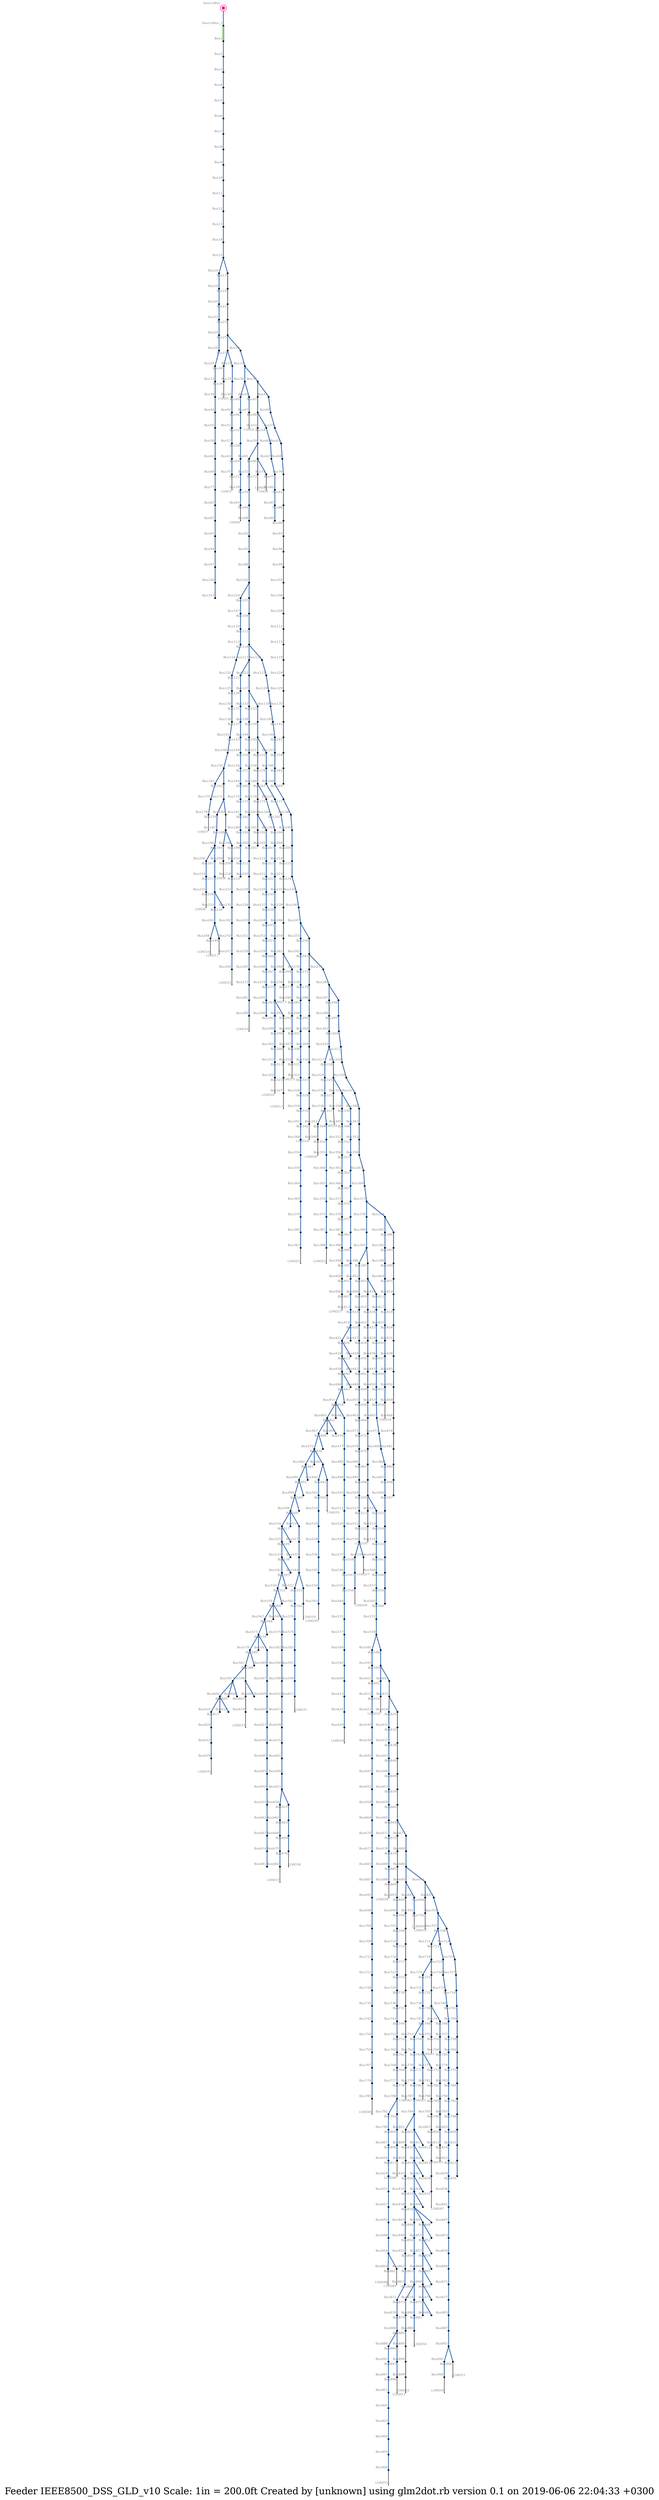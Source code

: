 graph "IEEE8500_DSS_GLD_v10" {
label="Feeder IEEE8500_DSS_GLD_v10 Scale: 1in = 200.0ft Created by [unknown] using glm2dot.rb version 0.1 on 2019-06-06 22:04:33 +0300";
fontsize="24";
node [fontname="Helvetica", fontcolor="/x11/gray50", fontsize="8", colorscheme="accent8"];
edge [colorscheme="accent8"];
SourceBus [label="", xlabel="SourceBus", shape="doubleoctagon", style="filled", width="0.1", height="0.1", color="6"];
Bus1 [label="", xlabel="Bus1", shape="point", style="filled"];
Bus2 [label="", xlabel="Bus2", shape="point", style="filled"];
Bus3 [label="", xlabel="Bus3", shape="point", style="filled"];
Bus4 [label="", xlabel="Bus4", shape="point", style="filled"];
Bus5 [label="", xlabel="Bus5", shape="point", style="filled"];
Bus6 [label="", xlabel="Bus6", shape="point", style="filled"];
Bus7 [label="", xlabel="Bus7", shape="point", style="filled"];
Bus8 [label="", xlabel="Bus8", shape="point", style="filled"];
Bus9 [label="", xlabel="Bus9", shape="point", style="filled"];
Bus10 [label="", xlabel="Bus10", shape="point", style="filled"];
Bus11 [label="", xlabel="Bus11", shape="point", style="filled"];
Bus12 [label="", xlabel="Bus12", shape="point", style="filled"];
Bus13 [label="", xlabel="Bus13", shape="point", style="filled"];
Bus14 [label="", xlabel="Bus14", shape="point", style="filled"];
Bus15 [label="", xlabel="Bus15", shape="point", style="filled"];
Bus16 [label="", xlabel="Bus16", shape="point", style="filled"];
Bus17 [label="", xlabel="Bus17", shape="point", style="filled"];
Bus18 [label="", xlabel="Bus18", shape="point", style="filled"];
Bus19 [label="", xlabel="Bus19", shape="point", style="filled"];
Bus20 [label="", xlabel="Bus20", shape="point", style="filled"];
Bus21 [label="", xlabel="Bus21", shape="point", style="filled"];
Bus22 [label="", xlabel="Bus22", shape="point", style="filled"];
Bus23 [label="", xlabel="Bus23", shape="point", style="filled"];
Bus24 [label="", xlabel="Bus24", shape="point", style="filled"];
Bus25 [label="", xlabel="Bus25", shape="point", style="filled"];
Bus26 [label="", xlabel="Bus26", shape="point", style="filled"];
Bus27 [label="", xlabel="Bus27", shape="point", style="filled"];
Bus28 [label="", xlabel="Bus28", shape="point", style="filled"];
Bus29 [label="", xlabel="Bus29", shape="point", style="filled"];
Bus30 [label="", xlabel="Bus30", shape="point", style="filled"];
Bus31 [label="", xlabel="Bus31", shape="point", style="filled"];
Bus32 [label="", xlabel="Bus32", shape="point", style="filled"];
Bus33 [label="", xlabel="Bus33", shape="point", style="filled"];
Bus34 [label="", xlabel="Bus34", shape="point", style="filled"];
Bus35 [label="", xlabel="Bus35", shape="point", style="filled"];
Bus36 [label="", xlabel="Bus36", shape="point", style="filled"];
Bus37 [label="", xlabel="Bus37", shape="point", style="filled"];
Bus38 [label="", xlabel="Bus38", shape="point", style="filled"];
Bus39 [label="", xlabel="Bus39", shape="point", style="filled"];
Bus40 [label="", xlabel="Bus40", shape="point", style="filled"];
Bus41 [label="", xlabel="Bus41", shape="point", style="filled"];
Bus42 [label="", xlabel="Bus42", shape="point", style="filled"];
Bus43 [label="", xlabel="Bus43", shape="point", style="filled"];
Bus44 [label="", xlabel="Bus44", shape="point", style="filled"];
Bus45 [label="", xlabel="Bus45", shape="point", style="filled"];
Bus46 [label="", xlabel="Bus46", shape="point", style="filled"];
Bus47 [label="", xlabel="Bus47", shape="point", style="filled"];
Bus48 [label="", xlabel="Bus48", shape="point", style="filled"];
Bus49 [label="", xlabel="Bus49", shape="point", style="filled"];
Bus50 [label="", xlabel="Bus50", shape="point", style="filled"];
Bus51 [label="", xlabel="Bus51", shape="point", style="filled"];
Bus52 [label="", xlabel="Bus52", shape="point", style="filled"];
Bus53 [label="", xlabel="Bus53", shape="point", style="filled"];
Bus54 [label="", xlabel="Bus54", shape="point", style="filled"];
Bus55 [label="", xlabel="Bus55", shape="point", style="filled"];
Bus56 [label="", xlabel="Bus56", shape="point", style="filled"];
Bus57 [label="", xlabel="Bus57", shape="point", style="filled"];
Bus58 [label="", xlabel="Bus58", shape="point", style="filled"];
Bus59 [label="", xlabel="Bus59", shape="point", style="filled"];
Bus60 [label="", xlabel="Bus60", shape="point", style="filled"];
Bus61 [label="", xlabel="Bus61", shape="point", style="filled"];
Bus62 [label="", xlabel="Bus62", shape="point", style="filled"];
Bus63 [label="", xlabel="Bus63", shape="point", style="filled"];
Bus64 [label="", xlabel="Bus64", shape="point", style="filled"];
Bus65 [label="", xlabel="Bus65", shape="point", style="filled"];
Bus66 [label="", xlabel="Bus66", shape="point", style="filled"];
Bus67 [label="", xlabel="Bus67", shape="point", style="filled"];
Bus68 [label="", xlabel="Bus68", shape="point", style="filled"];
Bus69 [label="", xlabel="Bus69", shape="point", style="filled"];
Bus70 [label="", xlabel="Bus70", shape="point", style="filled"];
Bus71 [label="", xlabel="Bus71", shape="point", style="filled"];
Bus72 [label="", xlabel="Bus72", shape="point", style="filled"];
Bus73 [label="", xlabel="Bus73", shape="point", style="filled"];
Bus74 [label="", xlabel="Bus74", shape="point", style="filled"];
Bus75 [label="", xlabel="Bus75", shape="point", style="filled"];
Bus76 [label="", xlabel="Bus76", shape="point", style="filled"];
Bus77 [label="", xlabel="Bus77", shape="point", style="filled"];
Bus78 [label="", xlabel="Bus78", shape="point", style="filled"];
Bus79 [label="", xlabel="Bus79", shape="point", style="filled"];
Bus80 [label="", xlabel="Bus80", shape="point", style="filled"];
Bus81 [label="", xlabel="Bus81", shape="point", style="filled"];
Bus82 [label="", xlabel="Bus82", shape="point", style="filled"];
Bus83 [label="", xlabel="Bus83", shape="point", style="filled"];
Bus84 [label="", xlabel="Bus84", shape="point", style="filled"];
Bus85 [label="", xlabel="Bus85", shape="point", style="filled"];
Bus86 [label="", xlabel="Bus86", shape="point", style="filled"];
Bus87 [label="", xlabel="Bus87", shape="point", style="filled"];
Bus88 [label="", xlabel="Bus88", shape="point", style="filled"];
Bus89 [label="", xlabel="Bus89", shape="point", style="filled"];
Bus90 [label="", xlabel="Bus90", shape="point", style="filled"];
Bus91 [label="", xlabel="Bus91", shape="point", style="filled"];
Bus92 [label="", xlabel="Bus92", shape="point", style="filled"];
Bus93 [label="", xlabel="Bus93", shape="point", style="filled"];
Bus94 [label="", xlabel="Bus94", shape="point", style="filled"];
Bus95 [label="", xlabel="Bus95", shape="point", style="filled"];
Bus96 [label="", xlabel="Bus96", shape="point", style="filled"];
Bus97 [label="", xlabel="Bus97", shape="point", style="filled"];
Bus98 [label="", xlabel="Bus98", shape="point", style="filled"];
Bus99 [label="", xlabel="Bus99", shape="point", style="filled"];
Bus100 [label="", xlabel="Bus100", shape="point", style="filled"];
Bus101 [label="", xlabel="Bus101", shape="point", style="filled"];
Bus102 [label="", xlabel="Bus102", shape="point", style="filled"];
Bus103 [label="", xlabel="Bus103", shape="point", style="filled"];
Bus104 [label="", xlabel="Bus104", shape="point", style="filled"];
Bus105 [label="", xlabel="Bus105", shape="point", style="filled"];
Bus106 [label="", xlabel="Bus106", shape="point", style="filled"];
Bus107 [label="", xlabel="Bus107", shape="point", style="filled"];
Bus108 [label="", xlabel="Bus108", shape="point", style="filled"];
Bus109 [label="", xlabel="Bus109", shape="point", style="filled"];
Bus110 [label="", xlabel="Bus110", shape="point", style="filled"];
Bus111 [label="", xlabel="Bus111", shape="point", style="filled"];
Bus112 [label="", xlabel="Bus112", shape="point", style="filled"];
Bus113 [label="", xlabel="Bus113", shape="point", style="filled"];
Bus114 [label="", xlabel="Bus114", shape="point", style="filled"];
Bus115 [label="", xlabel="Bus115", shape="point", style="filled"];
Bus116 [label="", xlabel="Bus116", shape="point", style="filled"];
Bus117 [label="", xlabel="Bus117", shape="point", style="filled"];
Bus118 [label="", xlabel="Bus118", shape="point", style="filled"];
Bus119 [label="", xlabel="Bus119", shape="point", style="filled"];
Bus120 [label="", xlabel="Bus120", shape="point", style="filled"];
Bus121 [label="", xlabel="Bus121", shape="point", style="filled"];
Bus122 [label="", xlabel="Bus122", shape="point", style="filled"];
Bus123 [label="", xlabel="Bus123", shape="point", style="filled"];
Bus124 [label="", xlabel="Bus124", shape="point", style="filled"];
Bus125 [label="", xlabel="Bus125", shape="point", style="filled"];
Bus126 [label="", xlabel="Bus126", shape="point", style="filled"];
Bus127 [label="", xlabel="Bus127", shape="point", style="filled"];
Bus128 [label="", xlabel="Bus128", shape="point", style="filled"];
Bus129 [label="", xlabel="Bus129", shape="point", style="filled"];
Bus130 [label="", xlabel="Bus130", shape="point", style="filled"];
Bus131 [label="", xlabel="Bus131", shape="point", style="filled"];
Bus132 [label="", xlabel="Bus132", shape="point", style="filled"];
Bus133 [label="", xlabel="Bus133", shape="point", style="filled"];
Bus134 [label="", xlabel="Bus134", shape="point", style="filled"];
Bus135 [label="", xlabel="Bus135", shape="point", style="filled"];
Bus136 [label="", xlabel="Bus136", shape="point", style="filled"];
Bus137 [label="", xlabel="Bus137", shape="point", style="filled"];
Bus138 [label="", xlabel="Bus138", shape="point", style="filled"];
Bus139 [label="", xlabel="Bus139", shape="point", style="filled"];
Bus140 [label="", xlabel="Bus140", shape="point", style="filled"];
Bus141 [label="", xlabel="Bus141", shape="point", style="filled"];
Bus142 [label="", xlabel="Bus142", shape="point", style="filled"];
Bus143 [label="", xlabel="Bus143", shape="point", style="filled"];
Bus144 [label="", xlabel="Bus144", shape="point", style="filled"];
Bus145 [label="", xlabel="Bus145", shape="point", style="filled"];
Bus146 [label="", xlabel="Bus146", shape="point", style="filled"];
Bus147 [label="", xlabel="Bus147", shape="point", style="filled"];
Bus148 [label="", xlabel="Bus148", shape="point", style="filled"];
Bus149 [label="", xlabel="Bus149", shape="point", style="filled"];
Bus150 [label="", xlabel="Bus150", shape="point", style="filled"];
Bus151 [label="", xlabel="Bus151", shape="point", style="filled"];
Bus152 [label="", xlabel="Bus152", shape="point", style="filled"];
Bus153 [label="", xlabel="Bus153", shape="point", style="filled"];
Bus154 [label="", xlabel="Bus154", shape="point", style="filled"];
Bus155 [label="", xlabel="Bus155", shape="point", style="filled"];
Bus156 [label="", xlabel="Bus156", shape="point", style="filled"];
Bus157 [label="", xlabel="Bus157", shape="point", style="filled"];
Bus158 [label="", xlabel="Bus158", shape="point", style="filled"];
Bus159 [label="", xlabel="Bus159", shape="point", style="filled"];
Bus160 [label="", xlabel="Bus160", shape="point", style="filled"];
Bus161 [label="", xlabel="Bus161", shape="point", style="filled"];
Bus162 [label="", xlabel="Bus162", shape="point", style="filled"];
Bus163 [label="", xlabel="Bus163", shape="point", style="filled"];
Bus164 [label="", xlabel="Bus164", shape="point", style="filled"];
Bus165 [label="", xlabel="Bus165", shape="point", style="filled"];
Bus166 [label="", xlabel="Bus166", shape="point", style="filled"];
Bus167 [label="", xlabel="Bus167", shape="point", style="filled"];
Bus168 [label="", xlabel="Bus168", shape="point", style="filled"];
Bus169 [label="", xlabel="Bus169", shape="point", style="filled"];
Bus170 [label="", xlabel="Bus170", shape="point", style="filled"];
Bus171 [label="", xlabel="Bus171", shape="point", style="filled"];
Bus172 [label="", xlabel="Bus172", shape="point", style="filled"];
Bus173 [label="", xlabel="Bus173", shape="point", style="filled"];
Bus174 [label="", xlabel="Bus174", shape="point", style="filled"];
Bus175 [label="", xlabel="Bus175", shape="point", style="filled"];
Bus176 [label="", xlabel="Bus176", shape="point", style="filled"];
Bus177 [label="", xlabel="Bus177", shape="point", style="filled"];
Bus178 [label="", xlabel="Bus178", shape="point", style="filled"];
Bus179 [label="", xlabel="Bus179", shape="point", style="filled"];
Bus180 [label="", xlabel="Bus180", shape="point", style="filled"];
Bus181 [label="", xlabel="Bus181", shape="point", style="filled"];
Bus182 [label="", xlabel="Bus182", shape="point", style="filled"];
Bus183 [label="", xlabel="Bus183", shape="point", style="filled"];
Bus184 [label="", xlabel="Bus184", shape="point", style="filled"];
Bus185 [label="", xlabel="Bus185", shape="point", style="filled"];
Bus186 [label="", xlabel="Bus186", shape="point", style="filled"];
Bus187 [label="", xlabel="Bus187", shape="point", style="filled"];
Bus188 [label="", xlabel="Bus188", shape="point", style="filled"];
Bus189 [label="", xlabel="Bus189", shape="point", style="filled"];
Bus190 [label="", xlabel="Bus190", shape="point", style="filled"];
Bus191 [label="", xlabel="Bus191", shape="point", style="filled"];
Bus192 [label="", xlabel="Bus192", shape="point", style="filled"];
Bus193 [label="", xlabel="Bus193", shape="point", style="filled"];
Bus194 [label="", xlabel="Bus194", shape="point", style="filled"];
Bus195 [label="", xlabel="Bus195", shape="point", style="filled"];
Bus196 [label="", xlabel="Bus196", shape="point", style="filled"];
Bus197 [label="", xlabel="Bus197", shape="point", style="filled"];
Bus198 [label="", xlabel="Bus198", shape="point", style="filled"];
Bus199 [label="", xlabel="Bus199", shape="point", style="filled"];
Bus200 [label="", xlabel="Bus200", shape="point", style="filled"];
Bus201 [label="", xlabel="Bus201", shape="point", style="filled"];
Bus202 [label="", xlabel="Bus202", shape="point", style="filled"];
Bus203 [label="", xlabel="Bus203", shape="point", style="filled"];
Bus204 [label="", xlabel="Bus204", shape="point", style="filled"];
Bus205 [label="", xlabel="Bus205", shape="point", style="filled"];
Bus206 [label="", xlabel="Bus206", shape="point", style="filled"];
Bus207 [label="", xlabel="Bus207", shape="point", style="filled"];
Bus208 [label="", xlabel="Bus208", shape="point", style="filled"];
Bus209 [label="", xlabel="Bus209", shape="point", style="filled"];
Bus210 [label="", xlabel="Bus210", shape="point", style="filled"];
Bus211 [label="", xlabel="Bus211", shape="point", style="filled"];
Bus212 [label="", xlabel="Bus212", shape="point", style="filled"];
Bus213 [label="", xlabel="Bus213", shape="point", style="filled"];
Bus214 [label="", xlabel="Bus214", shape="point", style="filled"];
Bus215 [label="", xlabel="Bus215", shape="point", style="filled"];
Bus216 [label="", xlabel="Bus216", shape="point", style="filled"];
Bus217 [label="", xlabel="Bus217", shape="point", style="filled"];
Bus218 [label="", xlabel="Bus218", shape="point", style="filled"];
Bus219 [label="", xlabel="Bus219", shape="point", style="filled"];
Bus220 [label="", xlabel="Bus220", shape="point", style="filled"];
Bus221 [label="", xlabel="Bus221", shape="point", style="filled"];
Bus222 [label="", xlabel="Bus222", shape="point", style="filled"];
Bus223 [label="", xlabel="Bus223", shape="point", style="filled"];
Bus224 [label="", xlabel="Bus224", shape="point", style="filled"];
Bus225 [label="", xlabel="Bus225", shape="point", style="filled"];
Bus226 [label="", xlabel="Bus226", shape="point", style="filled"];
Bus227 [label="", xlabel="Bus227", shape="point", style="filled"];
Bus228 [label="", xlabel="Bus228", shape="point", style="filled"];
Bus229 [label="", xlabel="Bus229", shape="point", style="filled"];
Bus230 [label="", xlabel="Bus230", shape="point", style="filled"];
Bus231 [label="", xlabel="Bus231", shape="point", style="filled"];
Bus232 [label="", xlabel="Bus232", shape="point", style="filled"];
Bus233 [label="", xlabel="Bus233", shape="point", style="filled"];
Bus234 [label="", xlabel="Bus234", shape="point", style="filled"];
Bus235 [label="", xlabel="Bus235", shape="point", style="filled"];
Bus236 [label="", xlabel="Bus236", shape="point", style="filled"];
Bus237 [label="", xlabel="Bus237", shape="point", style="filled"];
Bus238 [label="", xlabel="Bus238", shape="point", style="filled"];
Bus239 [label="", xlabel="Bus239", shape="point", style="filled"];
Bus240 [label="", xlabel="Bus240", shape="point", style="filled"];
Bus241 [label="", xlabel="Bus241", shape="point", style="filled"];
Bus242 [label="", xlabel="Bus242", shape="point", style="filled"];
Bus243 [label="", xlabel="Bus243", shape="point", style="filled"];
Bus244 [label="", xlabel="Bus244", shape="point", style="filled"];
Bus245 [label="", xlabel="Bus245", shape="point", style="filled"];
Bus246 [label="", xlabel="Bus246", shape="point", style="filled"];
Bus247 [label="", xlabel="Bus247", shape="point", style="filled"];
Bus248 [label="", xlabel="Bus248", shape="point", style="filled"];
Bus249 [label="", xlabel="Bus249", shape="point", style="filled"];
Bus250 [label="", xlabel="Bus250", shape="point", style="filled"];
Bus251 [label="", xlabel="Bus251", shape="point", style="filled"];
Bus252 [label="", xlabel="Bus252", shape="point", style="filled"];
Bus253 [label="", xlabel="Bus253", shape="point", style="filled"];
Bus254 [label="", xlabel="Bus254", shape="point", style="filled"];
Bus255 [label="", xlabel="Bus255", shape="point", style="filled"];
Bus256 [label="", xlabel="Bus256", shape="point", style="filled"];
Bus257 [label="", xlabel="Bus257", shape="point", style="filled"];
Bus258 [label="", xlabel="Bus258", shape="point", style="filled"];
Bus259 [label="", xlabel="Bus259", shape="point", style="filled"];
Bus260 [label="", xlabel="Bus260", shape="point", style="filled"];
Bus261 [label="", xlabel="Bus261", shape="point", style="filled"];
Bus262 [label="", xlabel="Bus262", shape="point", style="filled"];
Bus263 [label="", xlabel="Bus263", shape="point", style="filled"];
Bus264 [label="", xlabel="Bus264", shape="point", style="filled"];
Bus265 [label="", xlabel="Bus265", shape="point", style="filled"];
Bus266 [label="", xlabel="Bus266", shape="point", style="filled"];
Bus267 [label="", xlabel="Bus267", shape="point", style="filled"];
Bus268 [label="", xlabel="Bus268", shape="point", style="filled"];
Bus269 [label="", xlabel="Bus269", shape="point", style="filled"];
Bus270 [label="", xlabel="Bus270", shape="point", style="filled"];
Bus271 [label="", xlabel="Bus271", shape="point", style="filled"];
Bus272 [label="", xlabel="Bus272", shape="point", style="filled"];
Bus273 [label="", xlabel="Bus273", shape="point", style="filled"];
Bus274 [label="", xlabel="Bus274", shape="point", style="filled"];
Bus275 [label="", xlabel="Bus275", shape="point", style="filled"];
Bus276 [label="", xlabel="Bus276", shape="point", style="filled"];
Bus277 [label="", xlabel="Bus277", shape="point", style="filled"];
Bus278 [label="", xlabel="Bus278", shape="point", style="filled"];
Bus279 [label="", xlabel="Bus279", shape="point", style="filled"];
Bus280 [label="", xlabel="Bus280", shape="point", style="filled"];
Bus281 [label="", xlabel="Bus281", shape="point", style="filled"];
Bus282 [label="", xlabel="Bus282", shape="point", style="filled"];
Bus283 [label="", xlabel="Bus283", shape="point", style="filled"];
Bus284 [label="", xlabel="Bus284", shape="point", style="filled"];
Bus285 [label="", xlabel="Bus285", shape="point", style="filled"];
Bus286 [label="", xlabel="Bus286", shape="point", style="filled"];
Bus287 [label="", xlabel="Bus287", shape="point", style="filled"];
Bus288 [label="", xlabel="Bus288", shape="point", style="filled"];
Bus289 [label="", xlabel="Bus289", shape="point", style="filled"];
Bus290 [label="", xlabel="Bus290", shape="point", style="filled"];
Bus291 [label="", xlabel="Bus291", shape="point", style="filled"];
Bus292 [label="", xlabel="Bus292", shape="point", style="filled"];
Bus293 [label="", xlabel="Bus293", shape="point", style="filled"];
Bus294 [label="", xlabel="Bus294", shape="point", style="filled"];
Bus295 [label="", xlabel="Bus295", shape="point", style="filled"];
Bus296 [label="", xlabel="Bus296", shape="point", style="filled"];
Bus297 [label="", xlabel="Bus297", shape="point", style="filled"];
Bus298 [label="", xlabel="Bus298", shape="point", style="filled"];
Bus299 [label="", xlabel="Bus299", shape="point", style="filled"];
Bus300 [label="", xlabel="Bus300", shape="point", style="filled"];
Bus301 [label="", xlabel="Bus301", shape="point", style="filled"];
Bus302 [label="", xlabel="Bus302", shape="point", style="filled"];
Bus303 [label="", xlabel="Bus303", shape="point", style="filled"];
Bus304 [label="", xlabel="Bus304", shape="point", style="filled"];
Bus305 [label="", xlabel="Bus305", shape="point", style="filled"];
Bus306 [label="", xlabel="Bus306", shape="point", style="filled"];
Bus307 [label="", xlabel="Bus307", shape="point", style="filled"];
Bus308 [label="", xlabel="Bus308", shape="point", style="filled"];
Bus309 [label="", xlabel="Bus309", shape="point", style="filled"];
Bus310 [label="", xlabel="Bus310", shape="point", style="filled"];
Bus311 [label="", xlabel="Bus311", shape="point", style="filled"];
Bus312 [label="", xlabel="Bus312", shape="point", style="filled"];
Bus313 [label="", xlabel="Bus313", shape="point", style="filled"];
Bus314 [label="", xlabel="Bus314", shape="point", style="filled"];
Bus315 [label="", xlabel="Bus315", shape="point", style="filled"];
Bus316 [label="", xlabel="Bus316", shape="point", style="filled"];
Bus317 [label="", xlabel="Bus317", shape="point", style="filled"];
Bus318 [label="", xlabel="Bus318", shape="point", style="filled"];
Bus319 [label="", xlabel="Bus319", shape="point", style="filled"];
Bus320 [label="", xlabel="Bus320", shape="point", style="filled"];
Bus321 [label="", xlabel="Bus321", shape="point", style="filled"];
Bus322 [label="", xlabel="Bus322", shape="point", style="filled"];
Bus323 [label="", xlabel="Bus323", shape="point", style="filled"];
Bus324 [label="", xlabel="Bus324", shape="point", style="filled"];
Bus325 [label="", xlabel="Bus325", shape="point", style="filled"];
Bus326 [label="", xlabel="Bus326", shape="point", style="filled"];
Bus327 [label="", xlabel="Bus327", shape="point", style="filled"];
Bus328 [label="", xlabel="Bus328", shape="point", style="filled"];
Bus329 [label="", xlabel="Bus329", shape="point", style="filled"];
Bus330 [label="", xlabel="Bus330", shape="point", style="filled"];
Bus331 [label="", xlabel="Bus331", shape="point", style="filled"];
Bus332 [label="", xlabel="Bus332", shape="point", style="filled"];
Bus333 [label="", xlabel="Bus333", shape="point", style="filled"];
Bus334 [label="", xlabel="Bus334", shape="point", style="filled"];
Bus335 [label="", xlabel="Bus335", shape="point", style="filled"];
Bus336 [label="", xlabel="Bus336", shape="point", style="filled"];
Bus337 [label="", xlabel="Bus337", shape="point", style="filled"];
Bus338 [label="", xlabel="Bus338", shape="point", style="filled"];
Bus339 [label="", xlabel="Bus339", shape="point", style="filled"];
Bus340 [label="", xlabel="Bus340", shape="point", style="filled"];
Bus341 [label="", xlabel="Bus341", shape="point", style="filled"];
Bus342 [label="", xlabel="Bus342", shape="point", style="filled"];
Bus343 [label="", xlabel="Bus343", shape="point", style="filled"];
Bus344 [label="", xlabel="Bus344", shape="point", style="filled"];
Bus345 [label="", xlabel="Bus345", shape="point", style="filled"];
Bus346 [label="", xlabel="Bus346", shape="point", style="filled"];
Bus347 [label="", xlabel="Bus347", shape="point", style="filled"];
Bus348 [label="", xlabel="Bus348", shape="point", style="filled"];
Bus349 [label="", xlabel="Bus349", shape="point", style="filled"];
Bus350 [label="", xlabel="Bus350", shape="point", style="filled"];
Bus351 [label="", xlabel="Bus351", shape="point", style="filled"];
Bus352 [label="", xlabel="Bus352", shape="point", style="filled"];
Bus353 [label="", xlabel="Bus353", shape="point", style="filled"];
Bus354 [label="", xlabel="Bus354", shape="point", style="filled"];
Bus355 [label="", xlabel="Bus355", shape="point", style="filled"];
Bus356 [label="", xlabel="Bus356", shape="point", style="filled"];
Bus357 [label="", xlabel="Bus357", shape="point", style="filled"];
Bus358 [label="", xlabel="Bus358", shape="point", style="filled"];
Bus359 [label="", xlabel="Bus359", shape="point", style="filled"];
Bus360 [label="", xlabel="Bus360", shape="point", style="filled"];
Bus361 [label="", xlabel="Bus361", shape="point", style="filled"];
Bus362 [label="", xlabel="Bus362", shape="point", style="filled"];
Bus363 [label="", xlabel="Bus363", shape="point", style="filled"];
Bus364 [label="", xlabel="Bus364", shape="point", style="filled"];
Bus365 [label="", xlabel="Bus365", shape="point", style="filled"];
Bus366 [label="", xlabel="Bus366", shape="point", style="filled"];
Bus367 [label="", xlabel="Bus367", shape="point", style="filled"];
Bus368 [label="", xlabel="Bus368", shape="point", style="filled"];
Bus369 [label="", xlabel="Bus369", shape="point", style="filled"];
Bus370 [label="", xlabel="Bus370", shape="point", style="filled"];
Bus371 [label="", xlabel="Bus371", shape="point", style="filled"];
Bus372 [label="", xlabel="Bus372", shape="point", style="filled"];
Bus373 [label="", xlabel="Bus373", shape="point", style="filled"];
Bus374 [label="", xlabel="Bus374", shape="point", style="filled"];
Bus375 [label="", xlabel="Bus375", shape="point", style="filled"];
Bus376 [label="", xlabel="Bus376", shape="point", style="filled"];
Bus377 [label="", xlabel="Bus377", shape="point", style="filled"];
Bus378 [label="", xlabel="Bus378", shape="point", style="filled"];
Bus379 [label="", xlabel="Bus379", shape="point", style="filled"];
Bus380 [label="", xlabel="Bus380", shape="point", style="filled"];
Bus381 [label="", xlabel="Bus381", shape="point", style="filled"];
Bus382 [label="", xlabel="Bus382", shape="point", style="filled"];
Bus383 [label="", xlabel="Bus383", shape="point", style="filled"];
Bus384 [label="", xlabel="Bus384", shape="point", style="filled"];
Bus385 [label="", xlabel="Bus385", shape="point", style="filled"];
Bus386 [label="", xlabel="Bus386", shape="point", style="filled"];
Bus387 [label="", xlabel="Bus387", shape="point", style="filled"];
Bus388 [label="", xlabel="Bus388", shape="point", style="filled"];
Bus389 [label="", xlabel="Bus389", shape="point", style="filled"];
Bus390 [label="", xlabel="Bus390", shape="point", style="filled"];
Bus391 [label="", xlabel="Bus391", shape="point", style="filled"];
Bus392 [label="", xlabel="Bus392", shape="point", style="filled"];
Bus393 [label="", xlabel="Bus393", shape="point", style="filled"];
Bus394 [label="", xlabel="Bus394", shape="point", style="filled"];
Bus395 [label="", xlabel="Bus395", shape="point", style="filled"];
Bus396 [label="", xlabel="Bus396", shape="point", style="filled"];
Bus397 [label="", xlabel="Bus397", shape="point", style="filled"];
Bus398 [label="", xlabel="Bus398", shape="point", style="filled"];
Bus399 [label="", xlabel="Bus399", shape="point", style="filled"];
Bus400 [label="", xlabel="Bus400", shape="point", style="filled"];
Bus401 [label="", xlabel="Bus401", shape="point", style="filled"];
Bus402 [label="", xlabel="Bus402", shape="point", style="filled"];
Bus403 [label="", xlabel="Bus403", shape="point", style="filled"];
Bus404 [label="", xlabel="Bus404", shape="point", style="filled"];
Bus405 [label="", xlabel="Bus405", shape="point", style="filled"];
Bus406 [label="", xlabel="Bus406", shape="point", style="filled"];
Bus407 [label="", xlabel="Bus407", shape="point", style="filled"];
Bus408 [label="", xlabel="Bus408", shape="point", style="filled"];
Bus409 [label="", xlabel="Bus409", shape="point", style="filled"];
Bus410 [label="", xlabel="Bus410", shape="point", style="filled"];
Bus411 [label="", xlabel="Bus411", shape="point", style="filled"];
Bus412 [label="", xlabel="Bus412", shape="point", style="filled"];
Bus413 [label="", xlabel="Bus413", shape="point", style="filled"];
Bus414 [label="", xlabel="Bus414", shape="point", style="filled"];
Bus415 [label="", xlabel="Bus415", shape="point", style="filled"];
Bus416 [label="", xlabel="Bus416", shape="point", style="filled"];
Bus417 [label="", xlabel="Bus417", shape="point", style="filled"];
Bus418 [label="", xlabel="Bus418", shape="point", style="filled"];
Bus419 [label="", xlabel="Bus419", shape="point", style="filled"];
Bus420 [label="", xlabel="Bus420", shape="point", style="filled"];
Bus421 [label="", xlabel="Bus421", shape="point", style="filled"];
Bus422 [label="", xlabel="Bus422", shape="point", style="filled"];
Bus423 [label="", xlabel="Bus423", shape="point", style="filled"];
Bus424 [label="", xlabel="Bus424", shape="point", style="filled"];
Bus425 [label="", xlabel="Bus425", shape="point", style="filled"];
Bus426 [label="", xlabel="Bus426", shape="point", style="filled"];
Bus427 [label="", xlabel="Bus427", shape="point", style="filled"];
Bus428 [label="", xlabel="Bus428", shape="point", style="filled"];
Bus429 [label="", xlabel="Bus429", shape="point", style="filled"];
Bus430 [label="", xlabel="Bus430", shape="point", style="filled"];
Bus431 [label="", xlabel="Bus431", shape="point", style="filled"];
Bus432 [label="", xlabel="Bus432", shape="point", style="filled"];
Bus433 [label="", xlabel="Bus433", shape="point", style="filled"];
Bus434 [label="", xlabel="Bus434", shape="point", style="filled"];
Bus435 [label="", xlabel="Bus435", shape="point", style="filled"];
Bus436 [label="", xlabel="Bus436", shape="point", style="filled"];
Bus437 [label="", xlabel="Bus437", shape="point", style="filled"];
Bus438 [label="", xlabel="Bus438", shape="point", style="filled"];
Bus439 [label="", xlabel="Bus439", shape="point", style="filled"];
Bus440 [label="", xlabel="Bus440", shape="point", style="filled"];
Bus441 [label="", xlabel="Bus441", shape="point", style="filled"];
Bus442 [label="", xlabel="Bus442", shape="point", style="filled"];
Bus443 [label="", xlabel="Bus443", shape="point", style="filled"];
Bus444 [label="", xlabel="Bus444", shape="point", style="filled"];
Bus445 [label="", xlabel="Bus445", shape="point", style="filled"];
Bus446 [label="", xlabel="Bus446", shape="point", style="filled"];
Bus447 [label="", xlabel="Bus447", shape="point", style="filled"];
Bus448 [label="", xlabel="Bus448", shape="point", style="filled"];
Bus449 [label="", xlabel="Bus449", shape="point", style="filled"];
Bus450 [label="", xlabel="Bus450", shape="point", style="filled"];
Bus451 [label="", xlabel="Bus451", shape="point", style="filled"];
Bus452 [label="", xlabel="Bus452", shape="point", style="filled"];
Bus453 [label="", xlabel="Bus453", shape="point", style="filled"];
Bus454 [label="", xlabel="Bus454", shape="point", style="filled"];
Bus455 [label="", xlabel="Bus455", shape="point", style="filled"];
Bus456 [label="", xlabel="Bus456", shape="point", style="filled"];
Bus457 [label="", xlabel="Bus457", shape="point", style="filled"];
Bus458 [label="", xlabel="Bus458", shape="point", style="filled"];
Bus459 [label="", xlabel="Bus459", shape="point", style="filled"];
Bus460 [label="", xlabel="Bus460", shape="point", style="filled"];
Bus461 [label="", xlabel="Bus461", shape="point", style="filled"];
Bus462 [label="", xlabel="Bus462", shape="point", style="filled"];
Bus463 [label="", xlabel="Bus463", shape="point", style="filled"];
Bus464 [label="", xlabel="Bus464", shape="point", style="filled"];
Bus465 [label="", xlabel="Bus465", shape="point", style="filled"];
Bus466 [label="", xlabel="Bus466", shape="point", style="filled"];
Bus467 [label="", xlabel="Bus467", shape="point", style="filled"];
Bus468 [label="", xlabel="Bus468", shape="point", style="filled"];
Bus469 [label="", xlabel="Bus469", shape="point", style="filled"];
Bus470 [label="", xlabel="Bus470", shape="point", style="filled"];
Bus471 [label="", xlabel="Bus471", shape="point", style="filled"];
Bus472 [label="", xlabel="Bus472", shape="point", style="filled"];
Bus473 [label="", xlabel="Bus473", shape="point", style="filled"];
Bus474 [label="", xlabel="Bus474", shape="point", style="filled"];
Bus475 [label="", xlabel="Bus475", shape="point", style="filled"];
Bus476 [label="", xlabel="Bus476", shape="point", style="filled"];
Bus477 [label="", xlabel="Bus477", shape="point", style="filled"];
Bus478 [label="", xlabel="Bus478", shape="point", style="filled"];
Bus479 [label="", xlabel="Bus479", shape="point", style="filled"];
Bus480 [label="", xlabel="Bus480", shape="point", style="filled"];
Bus481 [label="", xlabel="Bus481", shape="point", style="filled"];
Bus482 [label="", xlabel="Bus482", shape="point", style="filled"];
Bus483 [label="", xlabel="Bus483", shape="point", style="filled"];
Bus484 [label="", xlabel="Bus484", shape="point", style="filled"];
Bus485 [label="", xlabel="Bus485", shape="point", style="filled"];
Bus486 [label="", xlabel="Bus486", shape="point", style="filled"];
Bus487 [label="", xlabel="Bus487", shape="point", style="filled"];
Bus488 [label="", xlabel="Bus488", shape="point", style="filled"];
Bus489 [label="", xlabel="Bus489", shape="point", style="filled"];
Bus490 [label="", xlabel="Bus490", shape="point", style="filled"];
Bus491 [label="", xlabel="Bus491", shape="point", style="filled"];
Bus492 [label="", xlabel="Bus492", shape="point", style="filled"];
Bus493 [label="", xlabel="Bus493", shape="point", style="filled"];
Bus494 [label="", xlabel="Bus494", shape="point", style="filled"];
Bus495 [label="", xlabel="Bus495", shape="point", style="filled"];
Bus496 [label="", xlabel="Bus496", shape="point", style="filled"];
Bus497 [label="", xlabel="Bus497", shape="point", style="filled"];
Bus498 [label="", xlabel="Bus498", shape="point", style="filled"];
Bus499 [label="", xlabel="Bus499", shape="point", style="filled"];
Bus500 [label="", xlabel="Bus500", shape="point", style="filled"];
Bus501 [label="", xlabel="Bus501", shape="point", style="filled"];
Bus502 [label="", xlabel="Bus502", shape="point", style="filled"];
Bus503 [label="", xlabel="Bus503", shape="point", style="filled"];
Bus504 [label="", xlabel="Bus504", shape="point", style="filled"];
Bus505 [label="", xlabel="Bus505", shape="point", style="filled"];
Bus506 [label="", xlabel="Bus506", shape="point", style="filled"];
Bus507 [label="", xlabel="Bus507", shape="point", style="filled"];
Bus508 [label="", xlabel="Bus508", shape="point", style="filled"];
Bus509 [label="", xlabel="Bus509", shape="point", style="filled"];
Bus510 [label="", xlabel="Bus510", shape="point", style="filled"];
Bus511 [label="", xlabel="Bus511", shape="point", style="filled"];
Bus512 [label="", xlabel="Bus512", shape="point", style="filled"];
Bus513 [label="", xlabel="Bus513", shape="point", style="filled"];
Bus514 [label="", xlabel="Bus514", shape="point", style="filled"];
Bus515 [label="", xlabel="Bus515", shape="point", style="filled"];
Bus516 [label="", xlabel="Bus516", shape="point", style="filled"];
Bus517 [label="", xlabel="Bus517", shape="point", style="filled"];
Bus518 [label="", xlabel="Bus518", shape="point", style="filled"];
Bus519 [label="", xlabel="Bus519", shape="point", style="filled"];
Bus520 [label="", xlabel="Bus520", shape="point", style="filled"];
Bus521 [label="", xlabel="Bus521", shape="point", style="filled"];
Bus522 [label="", xlabel="Bus522", shape="point", style="filled"];
Bus523 [label="", xlabel="Bus523", shape="point", style="filled"];
Bus524 [label="", xlabel="Bus524", shape="point", style="filled"];
Bus525 [label="", xlabel="Bus525", shape="point", style="filled"];
Bus526 [label="", xlabel="Bus526", shape="point", style="filled"];
Bus527 [label="", xlabel="Bus527", shape="point", style="filled"];
Bus528 [label="", xlabel="Bus528", shape="point", style="filled"];
Bus529 [label="", xlabel="Bus529", shape="point", style="filled"];
Bus530 [label="", xlabel="Bus530", shape="point", style="filled"];
Bus531 [label="", xlabel="Bus531", shape="point", style="filled"];
Bus532 [label="", xlabel="Bus532", shape="point", style="filled"];
Bus533 [label="", xlabel="Bus533", shape="point", style="filled"];
Bus534 [label="", xlabel="Bus534", shape="point", style="filled"];
Bus535 [label="", xlabel="Bus535", shape="point", style="filled"];
Bus536 [label="", xlabel="Bus536", shape="point", style="filled"];
Bus537 [label="", xlabel="Bus537", shape="point", style="filled"];
Bus538 [label="", xlabel="Bus538", shape="point", style="filled"];
Bus539 [label="", xlabel="Bus539", shape="point", style="filled"];
Bus540 [label="", xlabel="Bus540", shape="point", style="filled"];
Bus541 [label="", xlabel="Bus541", shape="point", style="filled"];
Bus542 [label="", xlabel="Bus542", shape="point", style="filled"];
Bus543 [label="", xlabel="Bus543", shape="point", style="filled"];
Bus544 [label="", xlabel="Bus544", shape="point", style="filled"];
Bus545 [label="", xlabel="Bus545", shape="point", style="filled"];
Bus546 [label="", xlabel="Bus546", shape="point", style="filled"];
Bus547 [label="", xlabel="Bus547", shape="point", style="filled"];
Bus548 [label="", xlabel="Bus548", shape="point", style="filled"];
Bus549 [label="", xlabel="Bus549", shape="point", style="filled"];
Bus550 [label="", xlabel="Bus550", shape="point", style="filled"];
Bus551 [label="", xlabel="Bus551", shape="point", style="filled"];
Bus552 [label="", xlabel="Bus552", shape="point", style="filled"];
Bus553 [label="", xlabel="Bus553", shape="point", style="filled"];
Bus554 [label="", xlabel="Bus554", shape="point", style="filled"];
Bus555 [label="", xlabel="Bus555", shape="point", style="filled"];
Bus556 [label="", xlabel="Bus556", shape="point", style="filled"];
Bus557 [label="", xlabel="Bus557", shape="point", style="filled"];
Bus558 [label="", xlabel="Bus558", shape="point", style="filled"];
Bus559 [label="", xlabel="Bus559", shape="point", style="filled"];
Bus560 [label="", xlabel="Bus560", shape="point", style="filled"];
Bus561 [label="", xlabel="Bus561", shape="point", style="filled"];
Bus562 [label="", xlabel="Bus562", shape="point", style="filled"];
Bus563 [label="", xlabel="Bus563", shape="point", style="filled"];
Bus564 [label="", xlabel="Bus564", shape="point", style="filled"];
Bus565 [label="", xlabel="Bus565", shape="point", style="filled"];
Bus566 [label="", xlabel="Bus566", shape="point", style="filled"];
Bus567 [label="", xlabel="Bus567", shape="point", style="filled"];
Bus568 [label="", xlabel="Bus568", shape="point", style="filled"];
Bus569 [label="", xlabel="Bus569", shape="point", style="filled"];
Bus570 [label="", xlabel="Bus570", shape="point", style="filled"];
Bus571 [label="", xlabel="Bus571", shape="point", style="filled"];
Bus572 [label="", xlabel="Bus572", shape="point", style="filled"];
Bus573 [label="", xlabel="Bus573", shape="point", style="filled"];
Bus574 [label="", xlabel="Bus574", shape="point", style="filled"];
Bus575 [label="", xlabel="Bus575", shape="point", style="filled"];
Bus576 [label="", xlabel="Bus576", shape="point", style="filled"];
Bus577 [label="", xlabel="Bus577", shape="point", style="filled"];
Bus578 [label="", xlabel="Bus578", shape="point", style="filled"];
Bus579 [label="", xlabel="Bus579", shape="point", style="filled"];
Bus580 [label="", xlabel="Bus580", shape="point", style="filled"];
Bus581 [label="", xlabel="Bus581", shape="point", style="filled"];
Bus582 [label="", xlabel="Bus582", shape="point", style="filled"];
Bus583 [label="", xlabel="Bus583", shape="point", style="filled"];
Bus584 [label="", xlabel="Bus584", shape="point", style="filled"];
Bus585 [label="", xlabel="Bus585", shape="point", style="filled"];
Bus586 [label="", xlabel="Bus586", shape="point", style="filled"];
Bus587 [label="", xlabel="Bus587", shape="point", style="filled"];
Bus588 [label="", xlabel="Bus588", shape="point", style="filled"];
Bus589 [label="", xlabel="Bus589", shape="point", style="filled"];
Bus590 [label="", xlabel="Bus590", shape="point", style="filled"];
Bus591 [label="", xlabel="Bus591", shape="point", style="filled"];
Bus592 [label="", xlabel="Bus592", shape="point", style="filled"];
Bus593 [label="", xlabel="Bus593", shape="point", style="filled"];
Bus594 [label="", xlabel="Bus594", shape="point", style="filled"];
Bus595 [label="", xlabel="Bus595", shape="point", style="filled"];
Bus596 [label="", xlabel="Bus596", shape="point", style="filled"];
Bus597 [label="", xlabel="Bus597", shape="point", style="filled"];
Bus598 [label="", xlabel="Bus598", shape="point", style="filled"];
Bus599 [label="", xlabel="Bus599", shape="point", style="filled"];
Bus600 [label="", xlabel="Bus600", shape="point", style="filled"];
Bus601 [label="", xlabel="Bus601", shape="point", style="filled"];
Bus602 [label="", xlabel="Bus602", shape="point", style="filled"];
Bus603 [label="", xlabel="Bus603", shape="point", style="filled"];
Bus604 [label="", xlabel="Bus604", shape="point", style="filled"];
Bus605 [label="", xlabel="Bus605", shape="point", style="filled"];
Bus606 [label="", xlabel="Bus606", shape="point", style="filled"];
Bus607 [label="", xlabel="Bus607", shape="point", style="filled"];
Bus608 [label="", xlabel="Bus608", shape="point", style="filled"];
Bus609 [label="", xlabel="Bus609", shape="point", style="filled"];
Bus610 [label="", xlabel="Bus610", shape="point", style="filled"];
Bus611 [label="", xlabel="Bus611", shape="point", style="filled"];
Bus612 [label="", xlabel="Bus612", shape="point", style="filled"];
Bus613 [label="", xlabel="Bus613", shape="point", style="filled"];
Bus614 [label="", xlabel="Bus614", shape="point", style="filled"];
Bus615 [label="", xlabel="Bus615", shape="point", style="filled"];
Bus616 [label="", xlabel="Bus616", shape="point", style="filled"];
Bus617 [label="", xlabel="Bus617", shape="point", style="filled"];
Bus618 [label="", xlabel="Bus618", shape="point", style="filled"];
Bus619 [label="", xlabel="Bus619", shape="point", style="filled"];
Bus620 [label="", xlabel="Bus620", shape="point", style="filled"];
Bus621 [label="", xlabel="Bus621", shape="point", style="filled"];
Bus622 [label="", xlabel="Bus622", shape="point", style="filled"];
Bus623 [label="", xlabel="Bus623", shape="point", style="filled"];
Bus624 [label="", xlabel="Bus624", shape="point", style="filled"];
Bus625 [label="", xlabel="Bus625", shape="point", style="filled"];
Bus626 [label="", xlabel="Bus626", shape="point", style="filled"];
Bus627 [label="", xlabel="Bus627", shape="point", style="filled"];
Bus628 [label="", xlabel="Bus628", shape="point", style="filled"];
Bus629 [label="", xlabel="Bus629", shape="point", style="filled"];
Bus630 [label="", xlabel="Bus630", shape="point", style="filled"];
Bus631 [label="", xlabel="Bus631", shape="point", style="filled"];
Bus632 [label="", xlabel="Bus632", shape="point", style="filled"];
Bus633 [label="", xlabel="Bus633", shape="point", style="filled"];
Bus634 [label="", xlabel="Bus634", shape="point", style="filled"];
Bus635 [label="", xlabel="Bus635", shape="point", style="filled"];
Bus636 [label="", xlabel="Bus636", shape="point", style="filled"];
Bus637 [label="", xlabel="Bus637", shape="point", style="filled"];
Bus638 [label="", xlabel="Bus638", shape="point", style="filled"];
Bus639 [label="", xlabel="Bus639", shape="point", style="filled"];
Bus640 [label="", xlabel="Bus640", shape="point", style="filled"];
Bus641 [label="", xlabel="Bus641", shape="point", style="filled"];
Bus642 [label="", xlabel="Bus642", shape="point", style="filled"];
Bus643 [label="", xlabel="Bus643", shape="point", style="filled"];
Bus644 [label="", xlabel="Bus644", shape="point", style="filled"];
Bus645 [label="", xlabel="Bus645", shape="point", style="filled"];
Bus646 [label="", xlabel="Bus646", shape="point", style="filled"];
Bus647 [label="", xlabel="Bus647", shape="point", style="filled"];
Bus648 [label="", xlabel="Bus648", shape="point", style="filled"];
Bus649 [label="", xlabel="Bus649", shape="point", style="filled"];
Bus650 [label="", xlabel="Bus650", shape="point", style="filled"];
Bus651 [label="", xlabel="Bus651", shape="point", style="filled"];
Bus652 [label="", xlabel="Bus652", shape="point", style="filled"];
Bus653 [label="", xlabel="Bus653", shape="point", style="filled"];
Bus654 [label="", xlabel="Bus654", shape="point", style="filled"];
Bus655 [label="", xlabel="Bus655", shape="point", style="filled"];
Bus656 [label="", xlabel="Bus656", shape="point", style="filled"];
Bus657 [label="", xlabel="Bus657", shape="point", style="filled"];
Bus658 [label="", xlabel="Bus658", shape="point", style="filled"];
Bus659 [label="", xlabel="Bus659", shape="point", style="filled"];
Bus660 [label="", xlabel="Bus660", shape="point", style="filled"];
Bus661 [label="", xlabel="Bus661", shape="point", style="filled"];
Bus662 [label="", xlabel="Bus662", shape="point", style="filled"];
Bus663 [label="", xlabel="Bus663", shape="point", style="filled"];
Bus664 [label="", xlabel="Bus664", shape="point", style="filled"];
Bus665 [label="", xlabel="Bus665", shape="point", style="filled"];
Bus666 [label="", xlabel="Bus666", shape="point", style="filled"];
Bus667 [label="", xlabel="Bus667", shape="point", style="filled"];
Bus668 [label="", xlabel="Bus668", shape="point", style="filled"];
Bus669 [label="", xlabel="Bus669", shape="point", style="filled"];
Bus670 [label="", xlabel="Bus670", shape="point", style="filled"];
Bus671 [label="", xlabel="Bus671", shape="point", style="filled"];
Bus672 [label="", xlabel="Bus672", shape="point", style="filled"];
Bus673 [label="", xlabel="Bus673", shape="point", style="filled"];
Bus674 [label="", xlabel="Bus674", shape="point", style="filled"];
Bus675 [label="", xlabel="Bus675", shape="point", style="filled"];
Bus676 [label="", xlabel="Bus676", shape="point", style="filled"];
Bus677 [label="", xlabel="Bus677", shape="point", style="filled"];
Bus678 [label="", xlabel="Bus678", shape="point", style="filled"];
Bus679 [label="", xlabel="Bus679", shape="point", style="filled"];
Bus680 [label="", xlabel="Bus680", shape="point", style="filled"];
Bus681 [label="", xlabel="Bus681", shape="point", style="filled"];
Bus682 [label="", xlabel="Bus682", shape="point", style="filled"];
Bus683 [label="", xlabel="Bus683", shape="point", style="filled"];
Bus684 [label="", xlabel="Bus684", shape="point", style="filled"];
Bus685 [label="", xlabel="Bus685", shape="point", style="filled"];
Bus686 [label="", xlabel="Bus686", shape="point", style="filled"];
Bus687 [label="", xlabel="Bus687", shape="point", style="filled"];
Bus688 [label="", xlabel="Bus688", shape="point", style="filled"];
Bus689 [label="", xlabel="Bus689", shape="point", style="filled"];
Bus690 [label="", xlabel="Bus690", shape="point", style="filled"];
Bus691 [label="", xlabel="Bus691", shape="point", style="filled"];
Bus692 [label="", xlabel="Bus692", shape="point", style="filled"];
Bus693 [label="", xlabel="Bus693", shape="point", style="filled"];
Bus694 [label="", xlabel="Bus694", shape="point", style="filled"];
Bus695 [label="", xlabel="Bus695", shape="point", style="filled"];
Bus696 [label="", xlabel="Bus696", shape="point", style="filled"];
Bus697 [label="", xlabel="Bus697", shape="point", style="filled"];
Bus698 [label="", xlabel="Bus698", shape="point", style="filled"];
Bus699 [label="", xlabel="Bus699", shape="point", style="filled"];
Bus700 [label="", xlabel="Bus700", shape="point", style="filled"];
Bus701 [label="", xlabel="Bus701", shape="point", style="filled"];
Bus702 [label="", xlabel="Bus702", shape="point", style="filled"];
Bus703 [label="", xlabel="Bus703", shape="point", style="filled"];
Bus704 [label="", xlabel="Bus704", shape="point", style="filled"];
Bus705 [label="", xlabel="Bus705", shape="point", style="filled"];
Bus706 [label="", xlabel="Bus706", shape="point", style="filled"];
Bus707 [label="", xlabel="Bus707", shape="point", style="filled"];
Bus708 [label="", xlabel="Bus708", shape="point", style="filled"];
Bus709 [label="", xlabel="Bus709", shape="point", style="filled"];
Bus710 [label="", xlabel="Bus710", shape="point", style="filled"];
Bus711 [label="", xlabel="Bus711", shape="point", style="filled"];
Bus712 [label="", xlabel="Bus712", shape="point", style="filled"];
Bus713 [label="", xlabel="Bus713", shape="point", style="filled"];
Bus714 [label="", xlabel="Bus714", shape="point", style="filled"];
Bus715 [label="", xlabel="Bus715", shape="point", style="filled"];
Bus716 [label="", xlabel="Bus716", shape="point", style="filled"];
Bus717 [label="", xlabel="Bus717", shape="point", style="filled"];
Bus718 [label="", xlabel="Bus718", shape="point", style="filled"];
Bus719 [label="", xlabel="Bus719", shape="point", style="filled"];
Bus720 [label="", xlabel="Bus720", shape="point", style="filled"];
Bus721 [label="", xlabel="Bus721", shape="point", style="filled"];
Bus722 [label="", xlabel="Bus722", shape="point", style="filled"];
Bus723 [label="", xlabel="Bus723", shape="point", style="filled"];
Bus724 [label="", xlabel="Bus724", shape="point", style="filled"];
Bus725 [label="", xlabel="Bus725", shape="point", style="filled"];
Bus726 [label="", xlabel="Bus726", shape="point", style="filled"];
Bus727 [label="", xlabel="Bus727", shape="point", style="filled"];
Bus728 [label="", xlabel="Bus728", shape="point", style="filled"];
Bus729 [label="", xlabel="Bus729", shape="point", style="filled"];
Bus730 [label="", xlabel="Bus730", shape="point", style="filled"];
Bus731 [label="", xlabel="Bus731", shape="point", style="filled"];
Bus732 [label="", xlabel="Bus732", shape="point", style="filled"];
Bus733 [label="", xlabel="Bus733", shape="point", style="filled"];
Bus734 [label="", xlabel="Bus734", shape="point", style="filled"];
Bus735 [label="", xlabel="Bus735", shape="point", style="filled"];
Bus736 [label="", xlabel="Bus736", shape="point", style="filled"];
Bus737 [label="", xlabel="Bus737", shape="point", style="filled"];
Bus738 [label="", xlabel="Bus738", shape="point", style="filled"];
Bus739 [label="", xlabel="Bus739", shape="point", style="filled"];
Bus740 [label="", xlabel="Bus740", shape="point", style="filled"];
Bus741 [label="", xlabel="Bus741", shape="point", style="filled"];
Bus742 [label="", xlabel="Bus742", shape="point", style="filled"];
Bus743 [label="", xlabel="Bus743", shape="point", style="filled"];
Bus744 [label="", xlabel="Bus744", shape="point", style="filled"];
Bus745 [label="", xlabel="Bus745", shape="point", style="filled"];
Bus746 [label="", xlabel="Bus746", shape="point", style="filled"];
Bus747 [label="", xlabel="Bus747", shape="point", style="filled"];
Bus748 [label="", xlabel="Bus748", shape="point", style="filled"];
Bus749 [label="", xlabel="Bus749", shape="point", style="filled"];
Bus750 [label="", xlabel="Bus750", shape="point", style="filled"];
Bus751 [label="", xlabel="Bus751", shape="point", style="filled"];
Bus752 [label="", xlabel="Bus752", shape="point", style="filled"];
Bus753 [label="", xlabel="Bus753", shape="point", style="filled"];
Bus754 [label="", xlabel="Bus754", shape="point", style="filled"];
Bus755 [label="", xlabel="Bus755", shape="point", style="filled"];
Bus756 [label="", xlabel="Bus756", shape="point", style="filled"];
Bus757 [label="", xlabel="Bus757", shape="point", style="filled"];
Bus758 [label="", xlabel="Bus758", shape="point", style="filled"];
Bus759 [label="", xlabel="Bus759", shape="point", style="filled"];
Bus760 [label="", xlabel="Bus760", shape="point", style="filled"];
Bus761 [label="", xlabel="Bus761", shape="point", style="filled"];
Bus762 [label="", xlabel="Bus762", shape="point", style="filled"];
Bus763 [label="", xlabel="Bus763", shape="point", style="filled"];
Bus764 [label="", xlabel="Bus764", shape="point", style="filled"];
Bus765 [label="", xlabel="Bus765", shape="point", style="filled"];
Bus766 [label="", xlabel="Bus766", shape="point", style="filled"];
Bus767 [label="", xlabel="Bus767", shape="point", style="filled"];
Bus768 [label="", xlabel="Bus768", shape="point", style="filled"];
Bus769 [label="", xlabel="Bus769", shape="point", style="filled"];
Bus770 [label="", xlabel="Bus770", shape="point", style="filled"];
Bus771 [label="", xlabel="Bus771", shape="point", style="filled"];
Bus772 [label="", xlabel="Bus772", shape="point", style="filled"];
Bus773 [label="", xlabel="Bus773", shape="point", style="filled"];
Bus774 [label="", xlabel="Bus774", shape="point", style="filled"];
Bus775 [label="", xlabel="Bus775", shape="point", style="filled"];
Bus776 [label="", xlabel="Bus776", shape="point", style="filled"];
Bus777 [label="", xlabel="Bus777", shape="point", style="filled"];
Bus778 [label="", xlabel="Bus778", shape="point", style="filled"];
Bus779 [label="", xlabel="Bus779", shape="point", style="filled"];
Bus780 [label="", xlabel="Bus780", shape="point", style="filled"];
Bus781 [label="", xlabel="Bus781", shape="point", style="filled"];
Bus782 [label="", xlabel="Bus782", shape="point", style="filled"];
Bus783 [label="", xlabel="Bus783", shape="point", style="filled"];
Bus784 [label="", xlabel="Bus784", shape="point", style="filled"];
Bus785 [label="", xlabel="Bus785", shape="point", style="filled"];
Bus786 [label="", xlabel="Bus786", shape="point", style="filled"];
Bus787 [label="", xlabel="Bus787", shape="point", style="filled"];
Bus788 [label="", xlabel="Bus788", shape="point", style="filled"];
Bus789 [label="", xlabel="Bus789", shape="point", style="filled"];
Bus790 [label="", xlabel="Bus790", shape="point", style="filled"];
Bus791 [label="", xlabel="Bus791", shape="point", style="filled"];
Bus792 [label="", xlabel="Bus792", shape="point", style="filled"];
Bus793 [label="", xlabel="Bus793", shape="point", style="filled"];
Bus794 [label="", xlabel="Bus794", shape="point", style="filled"];
Bus795 [label="", xlabel="Bus795", shape="point", style="filled"];
Bus796 [label="", xlabel="Bus796", shape="point", style="filled"];
Bus797 [label="", xlabel="Bus797", shape="point", style="filled"];
Bus798 [label="", xlabel="Bus798", shape="point", style="filled"];
Bus799 [label="", xlabel="Bus799", shape="point", style="filled"];
Bus800 [label="", xlabel="Bus800", shape="point", style="filled"];
Bus801 [label="", xlabel="Bus801", shape="point", style="filled"];
Bus802 [label="", xlabel="Bus802", shape="point", style="filled"];
Bus803 [label="", xlabel="Bus803", shape="point", style="filled"];
Bus804 [label="", xlabel="Bus804", shape="point", style="filled"];
Bus805 [label="", xlabel="Bus805", shape="point", style="filled"];
Bus806 [label="", xlabel="Bus806", shape="point", style="filled"];
Bus807 [label="", xlabel="Bus807", shape="point", style="filled"];
Bus808 [label="", xlabel="Bus808", shape="point", style="filled"];
Bus809 [label="", xlabel="Bus809", shape="point", style="filled"];
Bus810 [label="", xlabel="Bus810", shape="point", style="filled"];
Bus811 [label="", xlabel="Bus811", shape="point", style="filled"];
Bus812 [label="", xlabel="Bus812", shape="point", style="filled"];
Bus813 [label="", xlabel="Bus813", shape="point", style="filled"];
Bus814 [label="", xlabel="Bus814", shape="point", style="filled"];
Bus815 [label="", xlabel="Bus815", shape="point", style="filled"];
Bus816 [label="", xlabel="Bus816", shape="point", style="filled"];
Bus817 [label="", xlabel="Bus817", shape="point", style="filled"];
Bus818 [label="", xlabel="Bus818", shape="point", style="filled"];
Bus819 [label="", xlabel="Bus819", shape="point", style="filled"];
Bus820 [label="", xlabel="Bus820", shape="point", style="filled"];
Bus821 [label="", xlabel="Bus821", shape="point", style="filled"];
Bus822 [label="", xlabel="Bus822", shape="point", style="filled"];
Bus823 [label="", xlabel="Bus823", shape="point", style="filled"];
Bus824 [label="", xlabel="Bus824", shape="point", style="filled"];
Bus825 [label="", xlabel="Bus825", shape="point", style="filled"];
Bus826 [label="", xlabel="Bus826", shape="point", style="filled"];
Bus827 [label="", xlabel="Bus827", shape="point", style="filled"];
Bus828 [label="", xlabel="Bus828", shape="point", style="filled"];
Bus829 [label="", xlabel="Bus829", shape="point", style="filled"];
Bus830 [label="", xlabel="Bus830", shape="point", style="filled"];
Bus831 [label="", xlabel="Bus831", shape="point", style="filled"];
Bus832 [label="", xlabel="Bus832", shape="point", style="filled"];
Bus833 [label="", xlabel="Bus833", shape="point", style="filled"];
Bus834 [label="", xlabel="Bus834", shape="point", style="filled"];
Bus835 [label="", xlabel="Bus835", shape="point", style="filled"];
Bus836 [label="", xlabel="Bus836", shape="point", style="filled"];
Bus837 [label="", xlabel="Bus837", shape="point", style="filled"];
Bus838 [label="", xlabel="Bus838", shape="point", style="filled"];
Bus839 [label="", xlabel="Bus839", shape="point", style="filled"];
Bus840 [label="", xlabel="Bus840", shape="point", style="filled"];
Bus841 [label="", xlabel="Bus841", shape="point", style="filled"];
Bus842 [label="", xlabel="Bus842", shape="point", style="filled"];
Bus843 [label="", xlabel="Bus843", shape="point", style="filled"];
Bus844 [label="", xlabel="Bus844", shape="point", style="filled"];
Bus845 [label="", xlabel="Bus845", shape="point", style="filled"];
Bus846 [label="", xlabel="Bus846", shape="point", style="filled"];
Bus847 [label="", xlabel="Bus847", shape="point", style="filled"];
Bus848 [label="", xlabel="Bus848", shape="point", style="filled"];
Bus849 [label="", xlabel="Bus849", shape="point", style="filled"];
Bus850 [label="", xlabel="Bus850", shape="point", style="filled"];
Bus851 [label="", xlabel="Bus851", shape="point", style="filled"];
Bus852 [label="", xlabel="Bus852", shape="point", style="filled"];
Bus853 [label="", xlabel="Bus853", shape="point", style="filled"];
Bus854 [label="", xlabel="Bus854", shape="point", style="filled"];
Bus855 [label="", xlabel="Bus855", shape="point", style="filled"];
Bus856 [label="", xlabel="Bus856", shape="point", style="filled"];
Bus857 [label="", xlabel="Bus857", shape="point", style="filled"];
Bus858 [label="", xlabel="Bus858", shape="point", style="filled"];
Bus859 [label="", xlabel="Bus859", shape="point", style="filled"];
Bus860 [label="", xlabel="Bus860", shape="point", style="filled"];
Bus861 [label="", xlabel="Bus861", shape="point", style="filled"];
Bus862 [label="", xlabel="Bus862", shape="point", style="filled"];
Bus863 [label="", xlabel="Bus863", shape="point", style="filled"];
Bus864 [label="", xlabel="Bus864", shape="point", style="filled"];
Bus865 [label="", xlabel="Bus865", shape="point", style="filled"];
Bus866 [label="", xlabel="Bus866", shape="point", style="filled"];
Bus867 [label="", xlabel="Bus867", shape="point", style="filled"];
Bus868 [label="", xlabel="Bus868", shape="point", style="filled"];
Bus869 [label="", xlabel="Bus869", shape="point", style="filled"];
Bus870 [label="", xlabel="Bus870", shape="point", style="filled"];
Bus871 [label="", xlabel="Bus871", shape="point", style="filled"];
Bus872 [label="", xlabel="Bus872", shape="point", style="filled"];
Bus873 [label="", xlabel="Bus873", shape="point", style="filled"];
Bus874 [label="", xlabel="Bus874", shape="point", style="filled"];
Bus875 [label="", xlabel="Bus875", shape="point", style="filled"];
Bus876 [label="", xlabel="Bus876", shape="point", style="filled"];
Bus877 [label="", xlabel="Bus877", shape="point", style="filled"];
Bus878 [label="", xlabel="Bus878", shape="point", style="filled"];
Bus879 [label="", xlabel="Bus879", shape="point", style="filled"];
Bus880 [label="", xlabel="Bus880", shape="point", style="filled"];
Bus881 [label="", xlabel="Bus881", shape="point", style="filled"];
Bus882 [label="", xlabel="Bus882", shape="point", style="filled"];
Bus883 [label="", xlabel="Bus883", shape="point", style="filled"];
Bus884 [label="", xlabel="Bus884", shape="point", style="filled"];
Bus885 [label="", xlabel="Bus885", shape="point", style="filled"];
Bus886 [label="", xlabel="Bus886", shape="point", style="filled"];
Bus887 [label="", xlabel="Bus887", shape="point", style="filled"];
Bus888 [label="", xlabel="Bus888", shape="point", style="filled"];
Bus889 [label="", xlabel="Bus889", shape="point", style="filled"];
Bus890 [label="", xlabel="Bus890", shape="point", style="filled"];
Bus891 [label="", xlabel="Bus891", shape="point", style="filled"];
Bus892 [label="", xlabel="Bus892", shape="point", style="filled"];
Bus893 [label="", xlabel="Bus893", shape="point", style="filled"];
Bus894 [label="", xlabel="Bus894", shape="point", style="filled"];
Bus895 [label="", xlabel="Bus895", shape="point", style="filled"];
Bus896 [label="", xlabel="Bus896", shape="point", style="filled"];
Bus897 [label="", xlabel="Bus897", shape="point", style="filled"];
Bus898 [label="", xlabel="Bus898", shape="point", style="filled"];
Bus899 [label="", xlabel="Bus899", shape="point", style="filled"];
Bus900 [label="", xlabel="Bus900", shape="point", style="filled"];
Bus901 [label="", xlabel="Bus901", shape="point", style="filled"];
Bus902 [label="", xlabel="Bus902", shape="point", style="filled"];
Bus903 [label="", xlabel="Bus903", shape="point", style="filled"];
Bus904 [label="", xlabel="Bus904", shape="point", style="filled"];
Bus905 [label="", xlabel="Bus905", shape="point", style="filled"];
Bus906 [label="", xlabel="Bus906", shape="point", style="filled"];
SourceBus_1 [label="", xlabel="SourceBus_1", shape="point", style="filled"];
LOAD1 [label="", xlabel="LOAD1", shape="square", style="filled", fillcolor="2", width="0.002792848008753788", height="0.002792848008753788"];
LOAD2 [label="", xlabel="LOAD2", shape="square", style="filled", fillcolor="2", width="0.002792848008753788", height="0.002792848008753788"];
LOAD3 [label="", xlabel="LOAD3", shape="square", style="filled", fillcolor="2", width="0.002792848008753788", height="0.002792848008753788"];
LOAD4 [label="", xlabel="LOAD4", shape="square", style="filled", fillcolor="2", width="0.002792848008753788", height="0.002792848008753788"];
LOAD5 [label="", xlabel="LOAD5", shape="square", style="filled", fillcolor="2", width="0.002792848008753788", height="0.002792848008753788"];
LOAD6 [label="", xlabel="LOAD6", shape="square", style="filled", fillcolor="2", width="0.002792848008753788", height="0.002792848008753788"];
LOAD7 [label="", xlabel="LOAD7", shape="square", style="filled", fillcolor="2", width="0.002792848008753788", height="0.002792848008753788"];
LOAD8 [label="", xlabel="LOAD8", shape="square", style="filled", fillcolor="2", width="0.002792848008753788", height="0.002792848008753788"];
LOAD9 [label="", xlabel="LOAD9", shape="square", style="filled", fillcolor="2", width="0.002792848008753788", height="0.002792848008753788"];
LOAD10 [label="", xlabel="LOAD10", shape="square", style="filled", fillcolor="2", width="0.002792848008753788", height="0.002792848008753788"];
LOAD11 [label="", xlabel="LOAD11", shape="square", style="filled", fillcolor="2", width="0.002792848008753788", height="0.002792848008753788"];
LOAD12 [label="", xlabel="LOAD12", shape="square", style="filled", fillcolor="2", width="0.002792848008753788", height="0.002792848008753788"];
LOAD13 [label="", xlabel="LOAD13", shape="square", style="filled", fillcolor="2", width="0.002792848008753788", height="0.002792848008753788"];
LOAD14 [label="", xlabel="LOAD14", shape="square", style="filled", fillcolor="2", width="0.002792848008753788", height="0.002792848008753788"];
LOAD15 [label="", xlabel="LOAD15", shape="square", style="filled", fillcolor="2", width="0.002792848008753788", height="0.002792848008753788"];
LOAD16 [label="", xlabel="LOAD16", shape="square", style="filled", fillcolor="2", width="0.002792848008753788", height="0.002792848008753788"];
LOAD17 [label="", xlabel="LOAD17", shape="square", style="filled", fillcolor="2", width="0.002792848008753788", height="0.002792848008753788"];
LOAD18 [label="", xlabel="LOAD18", shape="square", style="filled", fillcolor="2", width="0.002792848008753788", height="0.002792848008753788"];
LOAD19 [label="", xlabel="LOAD19", shape="square", style="filled", fillcolor="2", width="0.002792848008753788", height="0.002792848008753788"];
LOAD20 [label="", xlabel="LOAD20", shape="square", style="filled", fillcolor="2", width="0.002792848008753788", height="0.002792848008753788"];
LOAD21 [label="", xlabel="LOAD21", shape="square", style="filled", fillcolor="2", width="0.002792848008753788", height="0.002792848008753788"];
LOAD22 [label="", xlabel="LOAD22", shape="square", style="filled", fillcolor="2", width="0.002792848008753788", height="0.002792848008753788"];
LOAD23 [label="", xlabel="LOAD23", shape="square", style="filled", fillcolor="2", width="0.002792848008753788", height="0.002792848008753788"];
LOAD24 [label="", xlabel="LOAD24", shape="square", style="filled", fillcolor="2", width="0.002792848008753788", height="0.002792848008753788"];
LOAD25 [label="", xlabel="LOAD25", shape="square", style="filled", fillcolor="2", width="0.002792848008753788", height="0.002792848008753788"];
LOAD26 [label="", xlabel="LOAD26", shape="square", style="filled", fillcolor="2", width="0.002792848008753788", height="0.002792848008753788"];
LOAD27 [label="", xlabel="LOAD27", shape="square", style="filled", fillcolor="2", width="0.002792848008753788", height="0.002792848008753788"];
LOAD28 [label="", xlabel="LOAD28", shape="square", style="filled", fillcolor="2", width="0.002792848008753788", height="0.002792848008753788"];
LOAD29 [label="", xlabel="LOAD29", shape="square", style="filled", fillcolor="2", width="0.002792848008753788", height="0.002792848008753788"];
LOAD30 [label="", xlabel="LOAD30", shape="square", style="filled", fillcolor="2", width="0.002792848008753788", height="0.002792848008753788"];
LOAD31 [label="", xlabel="LOAD31", shape="square", style="filled", fillcolor="2", width="0.002792848008753788", height="0.002792848008753788"];
LOAD32 [label="", xlabel="LOAD32", shape="square", style="filled", fillcolor="2", width="0.002792848008753788", height="0.002792848008753788"];
LOAD33 [label="", xlabel="LOAD33", shape="square", style="filled", fillcolor="2", width="0.002792848008753788", height="0.002792848008753788"];
LOAD34 [label="", xlabel="LOAD34", shape="square", style="filled", fillcolor="2", width="0.002792848008753788", height="0.002792848008753788"];
LOAD35 [label="", xlabel="LOAD35", shape="square", style="filled", fillcolor="2", width="0.002792848008753788", height="0.002792848008753788"];
LOAD36 [label="", xlabel="LOAD36", shape="square", style="filled", fillcolor="2", width="0.002792848008753788", height="0.002792848008753788"];
LOAD37 [label="", xlabel="LOAD37", shape="square", style="filled", fillcolor="2", width="0.002792848008753788", height="0.002792848008753788"];
LOAD38 [label="", xlabel="LOAD38", shape="square", style="filled", fillcolor="2", width="0.002792848008753788", height="0.002792848008753788"];
LOAD39 [label="", xlabel="LOAD39", shape="square", style="filled", fillcolor="2", width="0.002792848008753788", height="0.002792848008753788"];
LOAD40 [label="", xlabel="LOAD40", shape="square", style="filled", fillcolor="2", width="0.002792848008753788", height="0.002792848008753788"];
LOAD41 [label="", xlabel="LOAD41", shape="square", style="filled", fillcolor="2", width="0.002792848008753788", height="0.002792848008753788"];
LOAD42 [label="", xlabel="LOAD42", shape="square", style="filled", fillcolor="2", width="0.002792848008753788", height="0.002792848008753788"];
LOAD43 [label="", xlabel="LOAD43", shape="square", style="filled", fillcolor="2", width="0.002792848008753788", height="0.002792848008753788"];
LOAD44 [label="", xlabel="LOAD44", shape="square", style="filled", fillcolor="2", width="0.002792848008753788", height="0.002792848008753788"];
LOAD45 [label="", xlabel="LOAD45", shape="square", style="filled", fillcolor="2", width="0.002792848008753788", height="0.002792848008753788"];
LOAD46 [label="", xlabel="LOAD46", shape="square", style="filled", fillcolor="2", width="0.002792848008753788", height="0.002792848008753788"];
LOAD47 [label="", xlabel="LOAD47", shape="square", style="filled", fillcolor="2", width="0.002792848008753788", height="0.002792848008753788"];
LOAD48 [label="", xlabel="LOAD48", shape="square", style="filled", fillcolor="2", width="0.002792848008753788", height="0.002792848008753788"];
LOAD49 [label="", xlabel="LOAD49", shape="square", style="filled", fillcolor="2", width="0.002792848008753788", height="0.002792848008753788"];
LOAD50 [label="", xlabel="LOAD50", shape="square", style="filled", fillcolor="2", width="0.002792848008753788", height="0.002792848008753788"];
LOAD51 [label="", xlabel="LOAD51", shape="square", style="filled", fillcolor="2", width="0.002792848008753788", height="0.002792848008753788"];
LOAD52 [label="", xlabel="LOAD52", shape="square", style="filled", fillcolor="2", width="0.002792848008753788", height="0.002792848008753788"];
LOAD53 [label="", xlabel="LOAD53", shape="square", style="filled", fillcolor="2", width="0.002792848008753788", height="0.002792848008753788"];
LOAD54 [label="", xlabel="LOAD54", shape="square", style="filled", fillcolor="2", width="0.002792848008753788", height="0.002792848008753788"];
LOAD55 [label="", xlabel="LOAD55", shape="square", style="filled", fillcolor="2", width="0.002792848008753788", height="0.002792848008753788"];
SourceBus -- SourceBus_1 [len="26.400000000000002", weight="5", color="5", penwidth="2"];
Bus34 -- LOAD1 [len="0.25"];
Bus47 -- LOAD2 [len="0.25"];
Bus70 -- LOAD3 [len="0.25"];
Bus73 -- LOAD4 [len="0.25"];
Bus74 -- LOAD5 [len="0.25"];
Bus83 -- LOAD6 [len="0.25"];
Bus178 -- LOAD7 [len="0.25"];
Bus208 -- LOAD8 [len="0.25"];
Bus225 -- LOAD9 [len="0.25"];
Bus248 -- LOAD10 [len="0.25"];
Bus249 -- LOAD11 [len="0.25"];
Bus264 -- LOAD12 [len="0.25"];
Bus276 -- LOAD13 [len="0.25"];
Bus289 -- LOAD14 [len="0.25"];
Bus314 -- LOAD15 [len="0.25"];
Bus320 -- LOAD16 [len="0.25"];
Bus327 -- LOAD17 [len="0.25"];
Bus337 -- LOAD18 [len="0.25"];
Bus342 -- LOAD19 [len="0.25"];
Bus349 -- LOAD20 [len="0.25"];
Bus387 -- LOAD21 [len="0.25"];
Bus388 -- LOAD22 [len="0.25"];
Bus406 -- LOAD23 [len="0.25"];
Bus458 -- LOAD24 [len="0.25"];
Bus502 -- LOAD25 [len="0.25"];
Bus522 -- LOAD26 [len="0.25"];
Bus539 -- LOAD27 [len="0.25"];
Bus556 -- LOAD28 [len="0.25"];
Bus562 -- LOAD29 [len="0.25"];
Bus563 -- LOAD30 [len="0.25"];
Bus611 -- LOAD31 [len="0.25"];
Bus614 -- LOAD32 [len="0.25"];
Bus619 -- LOAD33 [len="0.25"];
Bus629 -- LOAD34 [len="0.25"];
Bus639 -- LOAD35 [len="0.25"];
Bus676 -- LOAD36 [len="0.25"];
Bus682 -- LOAD37 [len="0.25"];
Bus688 -- LOAD38 [len="0.25"];
Bus701 -- LOAD39 [len="0.25"];
Bus702 -- LOAD40 [len="0.25"];
Bus755 -- LOAD41 [len="0.25"];
Bus778 -- LOAD42 [len="0.25"];
Bus780 -- LOAD43 [len="0.25"];
Bus785 -- LOAD44 [len="0.25"];
Bus813 -- LOAD45 [len="0.25"];
Bus817 -- LOAD46 [len="0.25"];
Bus835 -- LOAD47 [len="0.25"];
Bus860 -- LOAD48 [len="0.25"];
Bus861 -- LOAD49 [len="0.25"];
Bus886 -- LOAD50 [len="0.25"];
Bus896 -- LOAD51 [len="0.25"];
Bus898 -- LOAD52 [len="0.25"];
Bus899 -- LOAD53 [len="0.25"];
Bus900 -- LOAD54 [len="0.25"];
Bus906 -- LOAD55 [len="0.25"];
SourceBus_1 -- Bus1 [len="0.25", color="1", penwidth="5"];
Bus1 -- Bus2 [len="0.25", weight="5", color="5", penwidth="2"];
Bus2 -- Bus3 [len="0.25", weight="5", color="5", penwidth="2"];
Bus3 -- Bus4 [len="0.25", weight="5", color="5", penwidth="2"];
Bus4 -- Bus5 [len="0.25", weight="5", color="5", penwidth="2"];
Bus5 -- Bus6 [len="0.25", weight="5", color="5", penwidth="2"];
Bus6 -- Bus7 [len="0.25", weight="5", color="5", penwidth="2"];
Bus7 -- Bus8 [len="0.25", weight="5", color="5", penwidth="2"];
Bus8 -- Bus9 [len="0.25", weight="5", color="5", penwidth="2"];
Bus9 -- Bus10 [len="0.25", weight="5", color="5", penwidth="2"];
Bus10 -- Bus11 [len="0.25", weight="5", color="5", penwidth="2"];
Bus11 -- Bus12 [len="0.25", weight="5", color="5", penwidth="2"];
Bus12 -- Bus13 [len="0.25", weight="5", color="5", penwidth="2"];
Bus13 -- Bus14 [len="0.25", weight="5", color="5", penwidth="2"];
Bus14 -- Bus15 [len="0.25", weight="5", color="5", penwidth="2"];
Bus15 -- Bus16 [len="0.25", weight="5", color="5", penwidth="2"];
Bus15 -- Bus17 [len="0.25", weight="5", color="5", penwidth="2"];
Bus16 -- Bus18 [len="0.25", weight="5", color="5", penwidth="2"];
Bus17 -- Bus19 [len="0.25", weight="5", color="5", penwidth="2"];
Bus18 -- Bus20 [len="0.25", weight="5", color="5", penwidth="2"];
Bus19 -- Bus21 [len="0.25", weight="5", color="5", penwidth="2"];
Bus20 -- Bus22 [len="0.25", weight="5", color="5", penwidth="2"];
Bus21 -- Bus23 [len="0.25", weight="5", color="5", penwidth="2"];
Bus22 -- Bus24 [len="0.25", weight="5", color="5", penwidth="2"];
Bus23 -- Bus25 [len="0.25", weight="5", color="5", penwidth="2"];
Bus24 -- Bus26 [len="0.25", weight="5", color="5", penwidth="2"];
Bus25 -- Bus27 [len="0.25", weight="5", color="5", penwidth="2"];
Bus25 -- Bus28 [len="0.25", weight="5", color="5", penwidth="2"];
Bus26 -- Bus29 [len="0.25", weight="5", color="5", penwidth="2"];
Bus27 -- Bus30 [len="0.25", weight="5", color="5", penwidth="2"];
Bus27 -- Bus31 [len="0.25", weight="5", color="5", penwidth="2"];
Bus28 -- Bus32 [len="0.25", weight="5", color="5", penwidth="2"];
Bus29 -- Bus33 [len="0.25", weight="5", color="5", penwidth="2"];
Bus30 -- Bus34 [len="0.25", weight="5", color="5", penwidth="2"];
Bus31 -- Bus35 [len="0.25", weight="5", color="5", penwidth="2"];
Bus32 -- Bus36 [len="0.25", weight="5", color="5", penwidth="2"];
Bus32 -- Bus37 [len="0.25", weight="5", color="5", penwidth="2"];
Bus33 -- Bus38 [len="0.25", weight="5", color="5", penwidth="2"];
Bus35 -- Bus39 [len="0.25", weight="5", color="5", penwidth="2"];
Bus36 -- Bus40 [len="0.25", weight="5", color="5", penwidth="2"];
Bus36 -- Bus41 [len="0.25", weight="5", color="5", penwidth="2"];
Bus37 -- Bus42 [len="0.25", weight="5", color="5", penwidth="2"];
Bus37 -- Bus43 [len="0.25", weight="5", color="5", penwidth="2"];
Bus38 -- Bus44 [len="0.25", weight="5", color="5", penwidth="2"];
Bus39 -- Bus45 [len="0.25", weight="5", color="5", penwidth="2"];
Bus40 -- Bus46 [len="0.25", weight="5", color="5", penwidth="2"];
Bus41 -- Bus47 [len="0.25", weight="5", color="5", penwidth="2"];
Bus42 -- Bus48 [len="0.25", weight="5", color="5", penwidth="2"];
Bus43 -- Bus49 [len="0.25", weight="5", color="5", penwidth="2"];
Bus44 -- Bus50 [len="0.25", weight="5", color="5", penwidth="2"];
Bus45 -- Bus51 [len="0.25", weight="5", color="5", penwidth="2"];
Bus46 -- Bus52 [len="0.25", weight="5", color="5", penwidth="2"];
Bus48 -- Bus53 [len="0.25", weight="5", color="5", penwidth="2"];
Bus48 -- Bus54 [len="0.25", weight="5", color="5", penwidth="2"];
Bus49 -- Bus55 [len="0.25", weight="5", color="5", penwidth="2"];
Bus50 -- Bus56 [len="0.25", weight="5", color="5", penwidth="2"];
Bus51 -- Bus57 [len="0.25", weight="5", color="5", penwidth="2"];
Bus52 -- Bus58 [len="0.25", weight="5", color="5", penwidth="2"];
Bus53 -- Bus59 [len="0.25", weight="5", color="5", penwidth="2"];
Bus54 -- Bus60 [len="0.25", weight="5", color="5", penwidth="2"];
Bus55 -- Bus61 [len="0.25", weight="5", color="5", penwidth="2"];
Bus56 -- Bus62 [len="0.25", weight="5", color="5", penwidth="2"];
Bus57 -- Bus63 [len="0.25", weight="5", color="5", penwidth="2"];
Bus58 -- Bus64 [len="0.25", weight="5", color="5", penwidth="2"];
Bus59 -- Bus65 [len="0.25", weight="5", color="5", penwidth="2"];
Bus59 -- Bus66 [len="0.25", weight="5", color="5", penwidth="2"];
Bus60 -- Bus67 [len="0.25", weight="5", color="5", penwidth="2"];
Bus61 -- Bus68 [len="0.25", weight="5", color="5", penwidth="2"];
Bus62 -- Bus69 [len="0.25", weight="5", color="5", penwidth="2"];
Bus63 -- Bus70 [len="0.25", weight="5", color="5", penwidth="2"];
Bus64 -- Bus71 [len="0.25", weight="5", color="5", penwidth="2"];
Bus65 -- Bus72 [len="0.25", weight="5", color="5", penwidth="2"];
Bus66 -- Bus73 [len="0.25", weight="5", color="5", penwidth="2"];
Bus66 -- Bus74 [len="0.25", weight="5", color="5", penwidth="2"];
Bus67 -- Bus75 [len="0.25", weight="5", color="5", penwidth="2"];
Bus68 -- Bus76 [len="0.25", weight="5", color="5", penwidth="2"];
Bus69 -- Bus77 [len="0.25", weight="5", color="5", penwidth="2"];
Bus71 -- Bus78 [len="0.25", weight="5", color="5", penwidth="2"];
Bus72 -- Bus79 [len="0.25", weight="5", color="5", penwidth="2"];
Bus75 -- Bus80 [len="0.25", weight="5", color="5", penwidth="2"];
Bus76 -- Bus81 [len="0.25", weight="5", color="5", penwidth="2"];
Bus77 -- Bus82 [len="0.25", weight="5", color="5", penwidth="2"];
Bus78 -- Bus83 [len="0.25", weight="5", color="5", penwidth="2"];
Bus79 -- Bus84 [len="0.25", weight="5", color="5", penwidth="2"];
Bus80 -- Bus85 [len="0.25", weight="5", color="5", penwidth="2"];
Bus81 -- Bus86 [len="0.25", weight="5", color="5", penwidth="2"];
Bus82 -- Bus87 [len="0.25", weight="5", color="5", penwidth="2"];
Bus84 -- Bus88 [len="0.25", weight="5", color="5", penwidth="2"];
Bus85 -- Bus89 [len="0.25", weight="5", color="5", penwidth="2"];
Bus86 -- Bus90 [len="0.25", weight="5", color="5", penwidth="2"];
Bus87 -- Bus91 [len="0.25", weight="5", color="5", penwidth="2"];
Bus88 -- Bus92 [len="0.25", weight="5", color="5", penwidth="2"];
Bus90 -- Bus93 [len="0.25", weight="5", color="5", penwidth="2"];
Bus91 -- Bus94 [len="0.25", weight="5", color="5", penwidth="2"];
Bus92 -- Bus95 [len="0.25", weight="5", color="5", penwidth="2"];
Bus93 -- Bus96 [len="0.25", weight="5", color="5", penwidth="2"];
Bus94 -- Bus97 [len="0.25", weight="5", color="5", penwidth="2"];
Bus95 -- Bus98 [len="0.25", weight="5", color="5", penwidth="2"];
Bus96 -- Bus99 [len="0.25", weight="5", color="5", penwidth="2"];
Bus97 -- Bus100 [len="0.25", weight="5", color="5", penwidth="2"];
Bus98 -- Bus101 [len="0.25", weight="5", color="5", penwidth="2"];
Bus99 -- Bus102 [len="0.25", weight="5", color="5", penwidth="2"];
Bus100 -- Bus103 [len="0.25", weight="5", color="5", penwidth="2"];
Bus101 -- Bus104 [len="0.25", weight="5", color="5", penwidth="2"];
Bus101 -- Bus105 [len="0.25", weight="5", color="5", penwidth="2"];
Bus102 -- Bus106 [len="0.25", weight="5", color="5", penwidth="2"];
Bus104 -- Bus107 [len="0.25", weight="5", color="5", penwidth="2"];
Bus105 -- Bus108 [len="0.25", weight="5", color="5", penwidth="2"];
Bus106 -- Bus109 [len="0.25", weight="5", color="5", penwidth="2"];
Bus107 -- Bus110 [len="0.25", weight="5", color="5", penwidth="2"];
Bus108 -- Bus111 [len="0.25", weight="5", color="5", penwidth="2"];
Bus109 -- Bus112 [len="0.25", weight="5", color="5", penwidth="2"];
Bus110 -- Bus113 [len="0.25", weight="5", color="5", penwidth="2"];
Bus111 -- Bus114 [len="0.25", weight="5", color="5", penwidth="2"];
Bus112 -- Bus115 [len="0.25", weight="5", color="5", penwidth="2"];
Bus113 -- Bus116 [len="0.25", weight="5", color="5", penwidth="2"];
Bus114 -- Bus117 [len="0.25", weight="5", color="5", penwidth="2"];
Bus114 -- Bus118 [len="0.25", weight="5", color="5", penwidth="2"];
Bus115 -- Bus119 [len="0.25", weight="5", color="5", penwidth="2"];
Bus116 -- Bus120 [len="0.25", weight="5", color="5", penwidth="2"];
Bus117 -- Bus121 [len="0.25", weight="5", color="5", penwidth="2"];
Bus117 -- Bus122 [len="0.25", weight="5", color="5", penwidth="2"];
Bus118 -- Bus123 [len="0.25", weight="5", color="5", penwidth="2"];
Bus119 -- Bus124 [len="0.25", weight="5", color="5", penwidth="2"];
Bus120 -- Bus125 [len="0.25", weight="5", color="5", penwidth="2"];
Bus121 -- Bus126 [len="0.25", weight="5", color="5", penwidth="2"];
Bus122 -- Bus127 [len="0.25", weight="5", color="5", penwidth="2"];
Bus123 -- Bus128 [len="0.25", weight="5", color="5", penwidth="2"];
Bus124 -- Bus129 [len="0.25", weight="5", color="5", penwidth="2"];
Bus125 -- Bus130 [len="0.25", weight="5", color="5", penwidth="2"];
Bus126 -- Bus131 [len="0.25", weight="5", color="5", penwidth="2"];
Bus127 -- Bus132 [len="0.25", weight="5", color="5", penwidth="2"];
Bus127 -- Bus133 [len="0.25", weight="5", color="5", penwidth="2"];
Bus128 -- Bus134 [len="0.25", weight="5", color="5", penwidth="2"];
Bus129 -- Bus135 [len="0.25", weight="5", color="5", penwidth="2"];
Bus130 -- Bus136 [len="0.25", weight="5", color="5", penwidth="2"];
Bus131 -- Bus137 [len="0.25", weight="5", color="5", penwidth="2"];
Bus132 -- Bus138 [len="0.25", weight="5", color="5", penwidth="2"];
Bus133 -- Bus139 [len="0.25", weight="5", color="5", penwidth="2"];
Bus134 -- Bus140 [len="0.25", weight="5", color="5", penwidth="2"];
Bus135 -- Bus141 [len="0.25", weight="5", color="5", penwidth="2"];
Bus136 -- Bus142 [len="0.25", weight="5", color="5", penwidth="2"];
Bus137 -- Bus143 [len="0.25", weight="5", color="5", penwidth="2"];
Bus138 -- Bus144 [len="0.25", weight="5", color="5", penwidth="2"];
Bus139 -- Bus145 [len="0.25", weight="5", color="5", penwidth="2"];
Bus140 -- Bus146 [len="0.25", weight="5", color="5", penwidth="2"];
Bus141 -- Bus147 [len="0.25", weight="5", color="5", penwidth="2"];
Bus142 -- Bus148 [len="0.25", weight="5", color="5", penwidth="2"];
Bus143 -- Bus149 [len="0.25", weight="5", color="5", penwidth="2"];
Bus144 -- Bus150 [len="0.25", weight="5", color="5", penwidth="2"];
Bus145 -- Bus151 [len="0.25", weight="5", color="5", penwidth="2"];
Bus145 -- Bus152 [len="0.25", weight="5", color="5", penwidth="2"];
Bus146 -- Bus153 [len="0.25", weight="5", color="5", penwidth="2"];
Bus147 -- Bus154 [len="0.25", weight="5", color="5", penwidth="2"];
Bus148 -- Bus155 [len="0.25", weight="5", color="5", penwidth="2"];
Bus149 -- Bus156 [len="0.25", weight="5", color="5", penwidth="2"];
Bus150 -- Bus157 [len="0.25", weight="5", color="5", penwidth="2"];
Bus151 -- Bus158 [len="0.25", weight="5", color="5", penwidth="2"];
Bus152 -- Bus159 [len="0.25", weight="5", color="5", penwidth="2"];
Bus153 -- Bus160 [len="0.25", weight="5", color="5", penwidth="2"];
Bus154 -- Bus161 [len="0.25", weight="5", color="5", penwidth="2"];
Bus155 -- Bus162 [len="0.25", weight="5", color="5", penwidth="2"];
Bus155 -- Bus163 [len="0.25", weight="5", color="5", penwidth="2"];
Bus156 -- Bus164 [len="0.25", weight="5", color="5", penwidth="2"];
Bus157 -- Bus165 [len="0.25", weight="5", color="5", penwidth="2"];
Bus158 -- Bus166 [len="0.25", weight="5", color="5", penwidth="2"];
Bus159 -- Bus167 [len="0.25", weight="5", color="5", penwidth="2"];
Bus160 -- Bus168 [len="0.25", weight="5", color="5", penwidth="2"];
Bus161 -- Bus169 [len="0.25", weight="5", color="5", penwidth="2"];
Bus162 -- Bus170 [len="0.25", weight="5", color="5", penwidth="2"];
Bus163 -- Bus171 [len="0.25", weight="5", color="5", penwidth="2"];
Bus164 -- Bus172 [len="0.25", weight="5", color="5", penwidth="2"];
Bus165 -- Bus173 [len="0.25", weight="5", color="5", penwidth="2"];
Bus166 -- Bus174 [len="0.25", weight="5", color="5", penwidth="2"];
Bus166 -- Bus175 [len="0.25", weight="5", color="5", penwidth="2"];
Bus167 -- Bus176 [len="0.25", weight="5", color="5", penwidth="2"];
Bus168 -- Bus177 [len="0.25", weight="5", color="5", penwidth="2"];
Bus170 -- Bus178 [len="0.25", weight="5", color="5", penwidth="2"];
Bus171 -- Bus179 [len="0.25", weight="5", color="5", penwidth="2"];
Bus171 -- Bus180 [len="0.25", weight="5", color="5", penwidth="2"];
Bus172 -- Bus181 [len="0.25", weight="5", color="5", penwidth="2"];
Bus173 -- Bus182 [len="0.25", weight="5", color="5", penwidth="2"];
Bus174 -- Bus183 [len="0.25", weight="5", color="5", penwidth="2"];
Bus175 -- Bus184 [len="0.25", weight="5", color="5", penwidth="2"];
Bus176 -- Bus185 [len="0.25", weight="5", color="5", penwidth="2"];
Bus177 -- Bus186 [len="0.25", weight="5", color="5", penwidth="2"];
Bus179 -- Bus187 [len="0.25", weight="5", color="5", penwidth="2"];
Bus180 -- Bus188 [len="0.25", weight="5", color="5", penwidth="2"];
Bus181 -- Bus189 [len="0.25", weight="5", color="5", penwidth="2"];
Bus182 -- Bus190 [len="0.25", weight="5", color="5", penwidth="2"];
Bus183 -- Bus191 [len="0.25", weight="5", color="5", penwidth="2"];
Bus183 -- Bus192 [len="0.25", weight="5", color="5", penwidth="2"];
Bus184 -- Bus193 [len="0.25", weight="5", color="5", penwidth="2"];
Bus185 -- Bus194 [len="0.25", weight="5", color="5", penwidth="2"];
Bus186 -- Bus195 [len="0.25", weight="5", color="5", penwidth="2"];
Bus187 -- Bus196 [len="0.25", weight="5", color="5", penwidth="2"];
Bus188 -- Bus197 [len="0.25", weight="5", color="5", penwidth="2"];
Bus188 -- Bus198 [len="0.25", weight="5", color="5", penwidth="2"];
Bus189 -- Bus199 [len="0.25", weight="5", color="5", penwidth="2"];
Bus190 -- Bus200 [len="0.25", weight="5", color="5", penwidth="2"];
Bus191 -- Bus201 [len="0.25", weight="5", color="5", penwidth="2"];
Bus192 -- Bus202 [len="0.25", weight="5", color="5", penwidth="2"];
Bus193 -- Bus203 [len="0.25", weight="5", color="5", penwidth="2"];
Bus194 -- Bus204 [len="0.25", weight="5", color="5", penwidth="2"];
Bus195 -- Bus205 [len="0.25", weight="5", color="5", penwidth="2"];
Bus196 -- Bus206 [len="0.25", weight="5", color="5", penwidth="2"];
Bus196 -- Bus207 [len="0.25", weight="5", color="5", penwidth="2"];
Bus197 -- Bus208 [len="0.25", weight="5", color="5", penwidth="2"];
Bus198 -- Bus209 [len="0.25", weight="5", color="5", penwidth="2"];
Bus199 -- Bus210 [len="0.25", weight="5", color="5", penwidth="2"];
Bus200 -- Bus211 [len="0.25", weight="5", color="5", penwidth="2"];
Bus202 -- Bus212 [len="0.25", weight="5", color="5", penwidth="2"];
Bus203 -- Bus213 [len="0.25", weight="5", color="5", penwidth="2"];
Bus204 -- Bus214 [len="0.25", weight="5", color="5", penwidth="2"];
Bus205 -- Bus215 [len="0.25", weight="5", color="5", penwidth="2"];
Bus206 -- Bus216 [len="0.25", weight="5", color="5", penwidth="2"];
Bus207 -- Bus217 [len="0.25", weight="5", color="5", penwidth="2"];
Bus209 -- Bus218 [len="0.25", weight="5", color="5", penwidth="2"];
Bus210 -- Bus219 [len="0.25", weight="5", color="5", penwidth="2"];
Bus211 -- Bus220 [len="0.25", weight="5", color="5", penwidth="2"];
Bus212 -- Bus221 [len="0.25", weight="5", color="5", penwidth="2"];
Bus213 -- Bus222 [len="0.25", weight="5", color="5", penwidth="2"];
Bus214 -- Bus223 [len="0.25", weight="5", color="5", penwidth="2"];
Bus215 -- Bus224 [len="0.25", weight="5", color="5", penwidth="2"];
Bus216 -- Bus225 [len="0.25", weight="5", color="5", penwidth="2"];
Bus217 -- Bus226 [len="0.25", weight="5", color="5", penwidth="2"];
Bus218 -- Bus227 [len="0.25", weight="5", color="5", penwidth="2"];
Bus220 -- Bus228 [len="0.25", weight="5", color="5", penwidth="2"];
Bus221 -- Bus229 [len="0.25", weight="5", color="5", penwidth="2"];
Bus222 -- Bus230 [len="0.25", weight="5", color="5", penwidth="2"];
Bus223 -- Bus231 [len="0.25", weight="5", color="5", penwidth="2"];
Bus224 -- Bus232 [len="0.25", weight="5", color="5", penwidth="2"];
Bus226 -- Bus233 [len="0.25", weight="5", color="5", penwidth="2"];
Bus226 -- Bus234 [len="0.25", weight="5", color="5", penwidth="2"];
Bus227 -- Bus235 [len="0.25", weight="5", color="5", penwidth="2"];
Bus228 -- Bus236 [len="0.25", weight="5", color="5", penwidth="2"];
Bus229 -- Bus237 [len="0.25", weight="5", color="5", penwidth="2"];
Bus230 -- Bus238 [len="0.25", weight="5", color="5", penwidth="2"];
Bus231 -- Bus239 [len="0.25", weight="5", color="5", penwidth="2"];
Bus232 -- Bus240 [len="0.25", weight="5", color="5", penwidth="2"];
Bus233 -- Bus241 [len="0.25", weight="5", color="5", penwidth="2"];
Bus235 -- Bus242 [len="0.25", weight="5", color="5", penwidth="2"];
Bus236 -- Bus243 [len="0.25", weight="5", color="5", penwidth="2"];
Bus237 -- Bus244 [len="0.25", weight="5", color="5", penwidth="2"];
Bus238 -- Bus245 [len="0.25", weight="5", color="5", penwidth="2"];
Bus239 -- Bus246 [len="0.25", weight="5", color="5", penwidth="2"];
Bus240 -- Bus247 [len="0.25", weight="5", color="5", penwidth="2"];
Bus241 -- Bus248 [len="0.25", weight="5", color="5", penwidth="2"];
Bus241 -- Bus249 [len="0.25", weight="5", color="5", penwidth="2"];
Bus242 -- Bus250 [len="0.25", weight="5", color="5", penwidth="2"];
Bus243 -- Bus251 [len="0.25", weight="5", color="5", penwidth="2"];
Bus244 -- Bus252 [len="0.25", weight="5", color="5", penwidth="2"];
Bus245 -- Bus253 [len="0.25", weight="5", color="5", penwidth="2"];
Bus246 -- Bus254 [len="0.25", weight="5", color="5", penwidth="2"];
Bus247 -- Bus255 [len="0.25", weight="5", color="5", penwidth="2"];
Bus247 -- Bus256 [len="0.25", weight="5", color="5", penwidth="2"];
Bus250 -- Bus257 [len="0.25", weight="5", color="5", penwidth="2"];
Bus251 -- Bus258 [len="0.25", weight="5", color="5", penwidth="2"];
Bus252 -- Bus259 [len="0.25", weight="5", color="5", penwidth="2"];
Bus253 -- Bus260 [len="0.25", weight="5", color="5", penwidth="2"];
Bus254 -- Bus261 [len="0.25", weight="5", color="5", penwidth="2"];
Bus255 -- Bus262 [len="0.25", weight="5", color="5", penwidth="2"];
Bus256 -- Bus263 [len="0.25", weight="5", color="5", penwidth="2"];
Bus257 -- Bus264 [len="0.25", weight="5", color="5", penwidth="2"];
Bus258 -- Bus265 [len="0.25", weight="5", color="5", penwidth="2"];
Bus259 -- Bus266 [len="0.25", weight="5", color="5", penwidth="2"];
Bus260 -- Bus267 [len="0.25", weight="5", color="5", penwidth="2"];
Bus261 -- Bus268 [len="0.25", weight="5", color="5", penwidth="2"];
Bus261 -- Bus269 [len="0.25", weight="5", color="5", penwidth="2"];
Bus262 -- Bus270 [len="0.25", weight="5", color="5", penwidth="2"];
Bus263 -- Bus271 [len="0.25", weight="5", color="5", penwidth="2"];
Bus263 -- Bus272 [len="0.25", weight="5", color="5", penwidth="2"];
Bus265 -- Bus273 [len="0.25", weight="5", color="5", penwidth="2"];
Bus266 -- Bus274 [len="0.25", weight="5", color="5", penwidth="2"];
Bus267 -- Bus275 [len="0.25", weight="5", color="5", penwidth="2"];
Bus268 -- Bus276 [len="0.25", weight="5", color="5", penwidth="2"];
Bus269 -- Bus277 [len="0.25", weight="5", color="5", penwidth="2"];
Bus270 -- Bus278 [len="0.25", weight="5", color="5", penwidth="2"];
Bus271 -- Bus279 [len="0.25", weight="5", color="5", penwidth="2"];
Bus272 -- Bus280 [len="0.25", weight="5", color="5", penwidth="2"];
Bus273 -- Bus281 [len="0.25", weight="5", color="5", penwidth="2"];
Bus274 -- Bus282 [len="0.25", weight="5", color="5", penwidth="2"];
Bus275 -- Bus283 [len="0.25", weight="5", color="5", penwidth="2"];
Bus277 -- Bus284 [len="0.25", weight="5", color="5", penwidth="2"];
Bus278 -- Bus285 [len="0.25", weight="5", color="5", penwidth="2"];
Bus279 -- Bus286 [len="0.25", weight="5", color="5", penwidth="2"];
Bus280 -- Bus287 [len="0.25", weight="5", color="5", penwidth="2"];
Bus280 -- Bus288 [len="0.25", weight="5", color="5", penwidth="2"];
Bus281 -- Bus289 [len="0.25", weight="5", color="5", penwidth="2"];
Bus282 -- Bus290 [len="0.25", weight="5", color="5", penwidth="2"];
Bus283 -- Bus291 [len="0.25", weight="5", color="5", penwidth="2"];
Bus283 -- Bus292 [len="0.25", weight="5", color="5", penwidth="2"];
Bus284 -- Bus293 [len="0.25", weight="5", color="5", penwidth="2"];
Bus285 -- Bus294 [len="0.25", weight="5", color="5", penwidth="2"];
Bus286 -- Bus295 [len="0.25", weight="5", color="5", penwidth="2"];
Bus287 -- Bus296 [len="0.25", weight="5", color="5", penwidth="2"];
Bus288 -- Bus297 [len="0.25", weight="5", color="5", penwidth="2"];
Bus291 -- Bus298 [len="0.25", weight="5", color="5", penwidth="2"];
Bus292 -- Bus299 [len="0.25", weight="5", color="5", penwidth="2"];
Bus293 -- Bus300 [len="0.25", weight="5", color="5", penwidth="2"];
Bus294 -- Bus301 [len="0.25", weight="5", color="5", penwidth="2"];
Bus295 -- Bus302 [len="0.25", weight="5", color="5", penwidth="2"];
Bus296 -- Bus303 [len="0.25", weight="5", color="5", penwidth="2"];
Bus297 -- Bus304 [len="0.25", weight="5", color="5", penwidth="2"];
Bus298 -- Bus305 [len="0.25", weight="5", color="5", penwidth="2"];
Bus299 -- Bus306 [len="0.25", weight="5", color="5", penwidth="2"];
Bus300 -- Bus307 [len="0.25", weight="5", color="5", penwidth="2"];
Bus301 -- Bus308 [len="0.25", weight="5", color="5", penwidth="2"];
Bus302 -- Bus309 [len="0.25", weight="5", color="5", penwidth="2"];
Bus303 -- Bus310 [len="0.25", weight="5", color="5", penwidth="2"];
Bus304 -- Bus311 [len="0.25", weight="5", color="5", penwidth="2"];
Bus305 -- Bus312 [len="0.25", weight="5", color="5", penwidth="2"];
Bus306 -- Bus313 [len="0.25", weight="5", color="5", penwidth="2"];
Bus307 -- Bus314 [len="0.25", weight="5", color="5", penwidth="2"];
Bus308 -- Bus315 [len="0.25", weight="5", color="5", penwidth="2"];
Bus309 -- Bus316 [len="0.25", weight="5", color="5", penwidth="2"];
Bus310 -- Bus317 [len="0.25", weight="5", color="5", penwidth="2"];
Bus310 -- Bus318 [len="0.25", weight="5", color="5", penwidth="2"];
Bus311 -- Bus319 [len="0.25", weight="5", color="5", penwidth="2"];
Bus312 -- Bus320 [len="0.25", weight="5", color="5", penwidth="2"];
Bus313 -- Bus321 [len="0.25", weight="5", color="5", penwidth="2"];
Bus315 -- Bus322 [len="0.25", weight="5", color="5", penwidth="2"];
Bus316 -- Bus323 [len="0.25", weight="5", color="5", penwidth="2"];
Bus317 -- Bus324 [len="0.25", weight="5", color="5", penwidth="2"];
Bus318 -- Bus325 [len="0.25", weight="5", color="5", penwidth="2"];
Bus319 -- Bus326 [len="0.25", weight="5", color="5", penwidth="2"];
Bus321 -- Bus327 [len="0.25", weight="5", color="5", penwidth="2"];
Bus322 -- Bus328 [len="0.25", weight="5", color="5", penwidth="2"];
Bus323 -- Bus329 [len="0.25", weight="5", color="5", penwidth="2"];
Bus324 -- Bus330 [len="0.25", weight="5", color="5", penwidth="2"];
Bus325 -- Bus331 [len="0.25", weight="5", color="5", penwidth="2"];
Bus325 -- Bus332 [len="0.25", weight="5", color="5", penwidth="2"];
Bus326 -- Bus333 [len="0.25", weight="5", color="5", penwidth="2"];
Bus328 -- Bus334 [len="0.25", weight="5", color="5", penwidth="2"];
Bus329 -- Bus335 [len="0.25", weight="5", color="5", penwidth="2"];
Bus330 -- Bus336 [len="0.25", weight="5", color="5", penwidth="2"];
Bus331 -- Bus337 [len="0.25", weight="5", color="5", penwidth="2"];
Bus332 -- Bus338 [len="0.25", weight="5", color="5", penwidth="2"];
Bus332 -- Bus339 [len="0.25", weight="5", color="5", penwidth="2"];
Bus333 -- Bus340 [len="0.25", weight="5", color="5", penwidth="2"];
Bus334 -- Bus341 [len="0.25", weight="5", color="5", penwidth="2"];
Bus335 -- Bus342 [len="0.25", weight="5", color="5", penwidth="2"];
Bus336 -- Bus343 [len="0.25", weight="5", color="5", penwidth="2"];
Bus336 -- Bus344 [len="0.25", weight="5", color="5", penwidth="2"];
Bus338 -- Bus345 [len="0.25", weight="5", color="5", penwidth="2"];
Bus339 -- Bus346 [len="0.25", weight="5", color="5", penwidth="2"];
Bus340 -- Bus347 [len="0.25", weight="5", color="5", penwidth="2"];
Bus341 -- Bus348 [len="0.25", weight="5", color="5", penwidth="2"];
Bus343 -- Bus349 [len="0.25", weight="5", color="5", penwidth="2"];
Bus344 -- Bus350 [len="0.25", weight="5", color="5", penwidth="2"];
Bus345 -- Bus351 [len="0.25", weight="5", color="5", penwidth="2"];
Bus346 -- Bus352 [len="0.25", weight="5", color="5", penwidth="2"];
Bus347 -- Bus353 [len="0.25", weight="5", color="5", penwidth="2"];
Bus348 -- Bus354 [len="0.25", weight="5", color="5", penwidth="2"];
Bus350 -- Bus355 [len="0.25", weight="5", color="5", penwidth="2"];
Bus351 -- Bus356 [len="0.25", weight="5", color="5", penwidth="2"];
Bus352 -- Bus357 [len="0.25", weight="5", color="5", penwidth="2"];
Bus353 -- Bus358 [len="0.25", weight="5", color="5", penwidth="2"];
Bus354 -- Bus359 [len="0.25", weight="5", color="5", penwidth="2"];
Bus355 -- Bus360 [len="0.25", weight="5", color="5", penwidth="2"];
Bus356 -- Bus361 [len="0.25", weight="5", color="5", penwidth="2"];
Bus357 -- Bus362 [len="0.25", weight="5", color="5", penwidth="2"];
Bus358 -- Bus363 [len="0.25", weight="5", color="5", penwidth="2"];
Bus359 -- Bus364 [len="0.25", weight="5", color="5", penwidth="2"];
Bus360 -- Bus365 [len="0.25", weight="5", color="5", penwidth="2"];
Bus361 -- Bus366 [len="0.25", weight="5", color="5", penwidth="2"];
Bus362 -- Bus367 [len="0.25", weight="5", color="5", penwidth="2"];
Bus363 -- Bus368 [len="0.25", weight="5", color="5", penwidth="2"];
Bus364 -- Bus369 [len="0.25", weight="5", color="5", penwidth="2"];
Bus365 -- Bus370 [len="0.25", weight="5", color="5", penwidth="2"];
Bus366 -- Bus371 [len="0.25", weight="5", color="5", penwidth="2"];
Bus367 -- Bus372 [len="0.25", weight="5", color="5", penwidth="2"];
Bus368 -- Bus373 [len="0.25", weight="5", color="5", penwidth="2"];
Bus369 -- Bus374 [len="0.25", weight="5", color="5", penwidth="2"];
Bus370 -- Bus375 [len="0.25", weight="5", color="5", penwidth="2"];
Bus371 -- Bus376 [len="0.25", weight="5", color="5", penwidth="2"];
Bus372 -- Bus377 [len="0.25", weight="5", color="5", penwidth="2"];
Bus373 -- Bus378 [len="0.25", weight="5", color="5", penwidth="2"];
Bus373 -- Bus379 [len="0.25", weight="5", color="5", penwidth="2"];
Bus374 -- Bus380 [len="0.25", weight="5", color="5", penwidth="2"];
Bus375 -- Bus381 [len="0.25", weight="5", color="5", penwidth="2"];
Bus376 -- Bus382 [len="0.25", weight="5", color="5", penwidth="2"];
Bus377 -- Bus383 [len="0.25", weight="5", color="5", penwidth="2"];
Bus378 -- Bus384 [len="0.25", weight="5", color="5", penwidth="2"];
Bus379 -- Bus385 [len="0.25", weight="5", color="5", penwidth="2"];
Bus379 -- Bus386 [len="0.25", weight="5", color="5", penwidth="2"];
Bus380 -- Bus387 [len="0.25", weight="5", color="5", penwidth="2"];
Bus381 -- Bus388 [len="0.25", weight="5", color="5", penwidth="2"];
Bus382 -- Bus389 [len="0.25", weight="5", color="5", penwidth="2"];
Bus383 -- Bus390 [len="0.25", weight="5", color="5", penwidth="2"];
Bus384 -- Bus391 [len="0.25", weight="5", color="5", penwidth="2"];
Bus385 -- Bus392 [len="0.25", weight="5", color="5", penwidth="2"];
Bus386 -- Bus393 [len="0.25", weight="5", color="5", penwidth="2"];
Bus389 -- Bus394 [len="0.25", weight="5", color="5", penwidth="2"];
Bus390 -- Bus395 [len="0.25", weight="5", color="5", penwidth="2"];
Bus391 -- Bus396 [len="0.25", weight="5", color="5", penwidth="2"];
Bus391 -- Bus397 [len="0.25", weight="5", color="5", penwidth="2"];
Bus392 -- Bus398 [len="0.25", weight="5", color="5", penwidth="2"];
Bus393 -- Bus399 [len="0.25", weight="5", color="5", penwidth="2"];
Bus394 -- Bus400 [len="0.25", weight="5", color="5", penwidth="2"];
Bus395 -- Bus401 [len="0.25", weight="5", color="5", penwidth="2"];
Bus396 -- Bus402 [len="0.25", weight="5", color="5", penwidth="2"];
Bus397 -- Bus403 [len="0.25", weight="5", color="5", penwidth="2"];
Bus398 -- Bus404 [len="0.25", weight="5", color="5", penwidth="2"];
Bus399 -- Bus405 [len="0.25", weight="5", color="5", penwidth="2"];
Bus400 -- Bus406 [len="0.25", weight="5", color="5", penwidth="2"];
Bus401 -- Bus407 [len="0.25", weight="5", color="5", penwidth="2"];
Bus402 -- Bus408 [len="0.25", weight="5", color="5", penwidth="2"];
Bus403 -- Bus409 [len="0.25", weight="5", color="5", penwidth="2"];
Bus403 -- Bus410 [len="0.25", weight="5", color="5", penwidth="2"];
Bus404 -- Bus411 [len="0.25", weight="5", color="5", penwidth="2"];
Bus405 -- Bus412 [len="0.25", weight="5", color="5", penwidth="2"];
Bus407 -- Bus413 [len="0.25", weight="5", color="5", penwidth="2"];
Bus408 -- Bus414 [len="0.25", weight="5", color="5", penwidth="2"];
Bus409 -- Bus415 [len="0.25", weight="5", color="5", penwidth="2"];
Bus410 -- Bus416 [len="0.25", weight="5", color="5", penwidth="2"];
Bus411 -- Bus417 [len="0.25", weight="5", color="5", penwidth="2"];
Bus412 -- Bus418 [len="0.25", weight="5", color="5", penwidth="2"];
Bus413 -- Bus419 [len="0.25", weight="5", color="5", penwidth="2"];
Bus414 -- Bus420 [len="0.25", weight="5", color="5", penwidth="2"];
Bus415 -- Bus421 [len="0.25", weight="5", color="5", penwidth="2"];
Bus416 -- Bus422 [len="0.25", weight="5", color="5", penwidth="2"];
Bus417 -- Bus423 [len="0.25", weight="5", color="5", penwidth="2"];
Bus418 -- Bus424 [len="0.25", weight="5", color="5", penwidth="2"];
Bus419 -- Bus425 [len="0.25", weight="5", color="5", penwidth="2"];
Bus419 -- Bus426 [len="0.25", weight="5", color="5", penwidth="2"];
Bus420 -- Bus427 [len="0.25", weight="5", color="5", penwidth="2"];
Bus421 -- Bus428 [len="0.25", weight="5", color="5", penwidth="2"];
Bus422 -- Bus429 [len="0.25", weight="5", color="5", penwidth="2"];
Bus423 -- Bus430 [len="0.25", weight="5", color="5", penwidth="2"];
Bus424 -- Bus431 [len="0.25", weight="5", color="5", penwidth="2"];
Bus425 -- Bus432 [len="0.25", weight="5", color="5", penwidth="2"];
Bus425 -- Bus433 [len="0.25", weight="5", color="5", penwidth="2"];
Bus427 -- Bus434 [len="0.25", weight="5", color="5", penwidth="2"];
Bus428 -- Bus435 [len="0.25", weight="5", color="5", penwidth="2"];
Bus429 -- Bus436 [len="0.25", weight="5", color="5", penwidth="2"];
Bus430 -- Bus437 [len="0.25", weight="5", color="5", penwidth="2"];
Bus431 -- Bus438 [len="0.25", weight="5", color="5", penwidth="2"];
Bus432 -- Bus439 [len="0.25", weight="5", color="5", penwidth="2"];
Bus432 -- Bus440 [len="0.25", weight="5", color="5", penwidth="2"];
Bus434 -- Bus441 [len="0.25", weight="5", color="5", penwidth="2"];
Bus435 -- Bus442 [len="0.25", weight="5", color="5", penwidth="2"];
Bus436 -- Bus443 [len="0.25", weight="5", color="5", penwidth="2"];
Bus437 -- Bus444 [len="0.25", weight="5", color="5", penwidth="2"];
Bus438 -- Bus445 [len="0.25", weight="5", color="5", penwidth="2"];
Bus439 -- Bus446 [len="0.25", weight="5", color="5", penwidth="2"];
Bus439 -- Bus447 [len="0.25", weight="5", color="5", penwidth="2"];
Bus441 -- Bus448 [len="0.25", weight="5", color="5", penwidth="2"];
Bus442 -- Bus449 [len="0.25", weight="5", color="5", penwidth="2"];
Bus443 -- Bus450 [len="0.25", weight="5", color="5", penwidth="2"];
Bus444 -- Bus451 [len="0.25", weight="5", color="5", penwidth="2"];
Bus445 -- Bus452 [len="0.25", weight="5", color="5", penwidth="2"];
Bus446 -- Bus453 [len="0.25", weight="5", color="5", penwidth="2"];
Bus446 -- Bus454 [len="0.25", weight="5", color="5", penwidth="2"];
Bus448 -- Bus455 [len="0.25", weight="5", color="5", penwidth="2"];
Bus449 -- Bus456 [len="0.25", weight="5", color="5", penwidth="2"];
Bus450 -- Bus457 [len="0.25", weight="5", color="5", penwidth="2"];
Bus451 -- Bus458 [len="0.25", weight="5", color="5", penwidth="2"];
Bus452 -- Bus459 [len="0.25", weight="5", color="5", penwidth="2"];
Bus453 -- Bus460 [len="0.25", weight="5", color="5", penwidth="2"];
Bus453 -- Bus461 [len="0.25", weight="5", color="5", penwidth="2"];
Bus453 -- Bus462 [len="0.25", weight="5", color="5", penwidth="2"];
Bus455 -- Bus463 [len="0.25", weight="5", color="5", penwidth="2"];
Bus456 -- Bus464 [len="0.25", weight="5", color="5", penwidth="2"];
Bus457 -- Bus465 [len="0.25", weight="5", color="5", penwidth="2"];
Bus459 -- Bus466 [len="0.25", weight="5", color="5", penwidth="2"];
Bus460 -- Bus467 [len="0.25", weight="5", color="5", penwidth="2"];
Bus460 -- Bus468 [len="0.25", weight="5", color="5", penwidth="2"];
Bus460 -- Bus469 [len="0.25", weight="5", color="5", penwidth="2"];
Bus462 -- Bus470 [len="0.25", weight="5", color="5", penwidth="2"];
Bus463 -- Bus471 [len="0.25", weight="5", color="5", penwidth="2"];
Bus464 -- Bus472 [len="0.25", weight="5", color="5", penwidth="2"];
Bus465 -- Bus473 [len="0.25", weight="5", color="5", penwidth="2"];
Bus466 -- Bus474 [len="0.25", weight="5", color="5", penwidth="2"];
Bus467 -- Bus475 [len="0.25", weight="5", color="5", penwidth="2"];
Bus467 -- Bus476 [len="0.25", weight="5", color="5", penwidth="2"];
Bus470 -- Bus477 [len="0.25", weight="5", color="5", penwidth="2"];
Bus471 -- Bus478 [len="0.25", weight="5", color="5", penwidth="2"];
Bus472 -- Bus479 [len="0.25", weight="5", color="5", penwidth="2"];
Bus473 -- Bus480 [len="0.25", weight="5", color="5", penwidth="2"];
Bus474 -- Bus481 [len="0.25", weight="5", color="5", penwidth="2"];
Bus475 -- Bus482 [len="0.25", weight="5", color="5", penwidth="2"];
Bus475 -- Bus483 [len="0.25", weight="5", color="5", penwidth="2"];
Bus475 -- Bus484 [len="0.25", weight="5", color="5", penwidth="2"];
Bus477 -- Bus485 [len="0.25", weight="5", color="5", penwidth="2"];
Bus478 -- Bus486 [len="0.25", weight="5", color="5", penwidth="2"];
Bus479 -- Bus487 [len="0.25", weight="5", color="5", penwidth="2"];
Bus480 -- Bus488 [len="0.25", weight="5", color="5", penwidth="2"];
Bus481 -- Bus489 [len="0.25", weight="5", color="5", penwidth="2"];
Bus482 -- Bus490 [len="0.25", weight="5", color="5", penwidth="2"];
Bus482 -- Bus491 [len="0.25", weight="5", color="5", penwidth="2"];
Bus484 -- Bus492 [len="0.25", weight="5", color="5", penwidth="2"];
Bus484 -- Bus493 [len="0.25", weight="5", color="5", penwidth="2"];
Bus485 -- Bus494 [len="0.25", weight="5", color="5", penwidth="2"];
Bus486 -- Bus495 [len="0.25", weight="5", color="5", penwidth="2"];
Bus487 -- Bus496 [len="0.25", weight="5", color="5", penwidth="2"];
Bus488 -- Bus497 [len="0.25", weight="5", color="5", penwidth="2"];
Bus489 -- Bus498 [len="0.25", weight="5", color="5", penwidth="2"];
Bus490 -- Bus499 [len="0.25", weight="5", color="5", penwidth="2"];
Bus490 -- Bus500 [len="0.25", weight="5", color="5", penwidth="2"];
Bus492 -- Bus501 [len="0.25", weight="5", color="5", penwidth="2"];
Bus493 -- Bus502 [len="0.25", weight="5", color="5", penwidth="2"];
Bus494 -- Bus503 [len="0.25", weight="5", color="5", penwidth="2"];
Bus495 -- Bus504 [len="0.25", weight="5", color="5", penwidth="2"];
Bus496 -- Bus505 [len="0.25", weight="5", color="5", penwidth="2"];
Bus497 -- Bus506 [len="0.25", weight="5", color="5", penwidth="2"];
Bus498 -- Bus507 [len="0.25", weight="5", color="5", penwidth="2"];
Bus499 -- Bus508 [len="0.25", weight="5", color="5", penwidth="2"];
Bus499 -- Bus509 [len="0.25", weight="5", color="5", penwidth="2"];
Bus501 -- Bus510 [len="0.25", weight="5", color="5", penwidth="2"];
Bus503 -- Bus511 [len="0.25", weight="5", color="5", penwidth="2"];
Bus504 -- Bus512 [len="0.25", weight="5", color="5", penwidth="2"];
Bus505 -- Bus513 [len="0.25", weight="5", color="5", penwidth="2"];
Bus505 -- Bus514 [len="0.25", weight="5", color="5", penwidth="2"];
Bus506 -- Bus515 [len="0.25", weight="5", color="5", penwidth="2"];
Bus508 -- Bus516 [len="0.25", weight="5", color="5", penwidth="2"];
Bus508 -- Bus517 [len="0.25", weight="5", color="5", penwidth="2"];
Bus508 -- Bus518 [len="0.25", weight="5", color="5", penwidth="2"];
Bus510 -- Bus519 [len="0.25", weight="5", color="5", penwidth="2"];
Bus511 -- Bus520 [len="0.25", weight="5", color="5", penwidth="2"];
Bus512 -- Bus521 [len="0.25", weight="5", color="5", penwidth="2"];
Bus513 -- Bus522 [len="0.25", weight="5", color="5", penwidth="2"];
Bus514 -- Bus523 [len="0.25", weight="5", color="5", penwidth="2"];
Bus515 -- Bus524 [len="0.25", weight="5", color="5", penwidth="2"];
Bus516 -- Bus525 [len="0.25", weight="5", color="5", penwidth="2"];
Bus516 -- Bus526 [len="0.25", weight="5", color="5", penwidth="2"];
Bus518 -- Bus527 [len="0.25", weight="5", color="5", penwidth="2"];
Bus519 -- Bus528 [len="0.25", weight="5", color="5", penwidth="2"];
Bus520 -- Bus529 [len="0.25", weight="5", color="5", penwidth="2"];
Bus521 -- Bus530 [len="0.25", weight="5", color="5", penwidth="2"];
Bus523 -- Bus531 [len="0.25", weight="5", color="5", penwidth="2"];
Bus524 -- Bus532 [len="0.25", weight="5", color="5", penwidth="2"];
Bus525 -- Bus533 [len="0.25", weight="5", color="5", penwidth="2"];
Bus525 -- Bus534 [len="0.25", weight="5", color="5", penwidth="2"];
Bus527 -- Bus535 [len="0.25", weight="5", color="5", penwidth="2"];
Bus528 -- Bus536 [len="0.25", weight="5", color="5", penwidth="2"];
Bus529 -- Bus537 [len="0.25", weight="5", color="5", penwidth="2"];
Bus530 -- Bus538 [len="0.25", weight="5", color="5", penwidth="2"];
Bus530 -- Bus539 [len="0.25", weight="5", color="5", penwidth="2"];
Bus531 -- Bus540 [len="0.25", weight="5", color="5", penwidth="2"];
Bus532 -- Bus541 [len="0.25", weight="5", color="5", penwidth="2"];
Bus533 -- Bus542 [len="0.25", weight="5", color="5", penwidth="2"];
Bus533 -- Bus543 [len="0.25", weight="5", color="5", penwidth="2"];
Bus535 -- Bus544 [len="0.25", weight="5", color="5", penwidth="2"];
Bus536 -- Bus545 [len="0.25", weight="5", color="5", penwidth="2"];
Bus537 -- Bus546 [len="0.25", weight="5", color="5", penwidth="2"];
Bus538 -- Bus547 [len="0.25", weight="5", color="5", penwidth="2"];
Bus540 -- Bus548 [len="0.25", weight="5", color="5", penwidth="2"];
Bus541 -- Bus549 [len="0.25", weight="5", color="5", penwidth="2"];
Bus542 -- Bus550 [len="0.25", weight="5", color="5", penwidth="2"];
Bus542 -- Bus551 [len="0.25", weight="5", color="5", penwidth="2"];
Bus544 -- Bus552 [len="0.25", weight="5", color="5", penwidth="2"];
Bus544 -- Bus553 [len="0.25", weight="5", color="5", penwidth="2"];
Bus545 -- Bus554 [len="0.25", weight="5", color="5", penwidth="2"];
Bus546 -- Bus555 [len="0.25", weight="5", color="5", penwidth="2"];
Bus547 -- Bus556 [len="0.25", weight="5", color="5", penwidth="2"];
Bus548 -- Bus557 [len="0.25", weight="5", color="5", penwidth="2"];
Bus549 -- Bus558 [len="0.25", weight="5", color="5", penwidth="2"];
Bus550 -- Bus559 [len="0.25", weight="5", color="5", penwidth="2"];
Bus550 -- Bus560 [len="0.25", weight="5", color="5", penwidth="2"];
Bus552 -- Bus561 [len="0.25", weight="5", color="5", penwidth="2"];
Bus553 -- Bus562 [len="0.25", weight="5", color="5", penwidth="2"];
Bus554 -- Bus563 [len="0.25", weight="5", color="5", penwidth="2"];
Bus555 -- Bus564 [len="0.25", weight="5", color="5", penwidth="2"];
Bus557 -- Bus565 [len="0.25", weight="5", color="5", penwidth="2"];
Bus558 -- Bus566 [len="0.25", weight="5", color="5", penwidth="2"];
Bus559 -- Bus567 [len="0.25", weight="5", color="5", penwidth="2"];
Bus559 -- Bus568 [len="0.25", weight="5", color="5", penwidth="2"];
Bus559 -- Bus569 [len="0.25", weight="5", color="5", penwidth="2"];
Bus561 -- Bus570 [len="0.25", weight="5", color="5", penwidth="2"];
Bus564 -- Bus571 [len="0.25", weight="5", color="5", penwidth="2"];
Bus565 -- Bus572 [len="0.25", weight="5", color="5", penwidth="2"];
Bus567 -- Bus573 [len="0.25", weight="5", color="5", penwidth="2"];
Bus567 -- Bus574 [len="0.25", weight="5", color="5", penwidth="2"];
Bus569 -- Bus575 [len="0.25", weight="5", color="5", penwidth="2"];
Bus570 -- Bus576 [len="0.25", weight="5", color="5", penwidth="2"];
Bus571 -- Bus577 [len="0.25", weight="5", color="5", penwidth="2"];
Bus572 -- Bus578 [len="0.25", weight="5", color="5", penwidth="2"];
Bus573 -- Bus579 [len="0.25", weight="5", color="5", penwidth="2"];
Bus573 -- Bus580 [len="0.25", weight="5", color="5", penwidth="2"];
Bus573 -- Bus581 [len="0.25", weight="5", color="5", penwidth="2"];
Bus575 -- Bus582 [len="0.25", weight="5", color="5", penwidth="2"];
Bus576 -- Bus583 [len="0.25", weight="5", color="5", penwidth="2"];
Bus577 -- Bus584 [len="0.25", weight="5", color="5", penwidth="2"];
Bus578 -- Bus585 [len="0.25", weight="5", color="5", penwidth="2"];
Bus578 -- Bus586 [len="0.25", weight="5", color="5", penwidth="2"];
Bus579 -- Bus587 [len="0.25", weight="5", color="5", penwidth="2"];
Bus579 -- Bus588 [len="0.25", weight="5", color="5", penwidth="2"];
Bus581 -- Bus589 [len="0.25", weight="5", color="5", penwidth="2"];
Bus582 -- Bus590 [len="0.25", weight="5", color="5", penwidth="2"];
Bus583 -- Bus591 [len="0.25", weight="5", color="5", penwidth="2"];
Bus584 -- Bus592 [len="0.25", weight="5", color="5", penwidth="2"];
Bus585 -- Bus593 [len="0.25", weight="5", color="5", penwidth="2"];
Bus586 -- Bus594 [len="0.25", weight="5", color="5", penwidth="2"];
Bus587 -- Bus595 [len="0.25", weight="5", color="5", penwidth="2"];
Bus587 -- Bus596 [len="0.25", weight="5", color="5", penwidth="2"];
Bus589 -- Bus597 [len="0.25", weight="5", color="5", penwidth="2"];
Bus590 -- Bus598 [len="0.25", weight="5", color="5", penwidth="2"];
Bus591 -- Bus599 [len="0.25", weight="5", color="5", penwidth="2"];
Bus592 -- Bus600 [len="0.25", weight="5", color="5", penwidth="2"];
Bus593 -- Bus601 [len="0.25", weight="5", color="5", penwidth="2"];
Bus594 -- Bus602 [len="0.25", weight="5", color="5", penwidth="2"];
Bus594 -- Bus603 [len="0.25", weight="5", color="5", penwidth="2"];
Bus595 -- Bus604 [len="0.25", weight="5", color="5", penwidth="2"];
Bus595 -- Bus605 [len="0.25", weight="5", color="5", penwidth="2"];
Bus595 -- Bus606 [len="0.25", weight="5", color="5", penwidth="2"];
Bus596 -- Bus607 [len="0.25", weight="5", color="5", penwidth="2"];
Bus596 -- Bus608 [len="0.25", weight="5", color="5", penwidth="2"];
Bus597 -- Bus609 [len="0.25", weight="5", color="5", penwidth="2"];
Bus598 -- Bus610 [len="0.25", weight="5", color="5", penwidth="2"];
Bus599 -- Bus611 [len="0.25", weight="5", color="5", penwidth="2"];
Bus600 -- Bus612 [len="0.25", weight="5", color="5", penwidth="2"];
Bus601 -- Bus613 [len="0.25", weight="5", color="5", penwidth="2"];
Bus602 -- Bus614 [len="0.25", weight="5", color="5", penwidth="2"];
Bus603 -- Bus615 [len="0.25", weight="5", color="5", penwidth="2"];
Bus604 -- Bus616 [len="0.25", weight="5", color="5", penwidth="2"];
Bus604 -- Bus617 [len="0.25", weight="5", color="5", penwidth="2"];
Bus604 -- Bus618 [len="0.25", weight="5", color="5", penwidth="2"];
Bus607 -- Bus619 [len="0.25", weight="5", color="5", penwidth="2"];
Bus609 -- Bus620 [len="0.25", weight="5", color="5", penwidth="2"];
Bus610 -- Bus621 [len="0.25", weight="5", color="5", penwidth="2"];
Bus612 -- Bus622 [len="0.25", weight="5", color="5", penwidth="2"];
Bus613 -- Bus623 [len="0.25", weight="5", color="5", penwidth="2"];
Bus615 -- Bus624 [len="0.25", weight="5", color="5", penwidth="2"];
Bus615 -- Bus625 [len="0.25", weight="5", color="5", penwidth="2"];
Bus616 -- Bus626 [len="0.25", weight="5", color="5", penwidth="2"];
Bus620 -- Bus627 [len="0.25", weight="5", color="5", penwidth="2"];
Bus621 -- Bus628 [len="0.25", weight="5", color="5", penwidth="2"];
Bus622 -- Bus629 [len="0.25", weight="5", color="5", penwidth="2"];
Bus623 -- Bus630 [len="0.25", weight="5", color="5", penwidth="2"];
Bus624 -- Bus631 [len="0.25", weight="5", color="5", penwidth="2"];
Bus625 -- Bus632 [len="0.25", weight="5", color="5", penwidth="2"];
Bus626 -- Bus633 [len="0.25", weight="5", color="5", penwidth="2"];
Bus627 -- Bus634 [len="0.25", weight="5", color="5", penwidth="2"];
Bus628 -- Bus635 [len="0.25", weight="5", color="5", penwidth="2"];
Bus630 -- Bus636 [len="0.25", weight="5", color="5", penwidth="2"];
Bus631 -- Bus637 [len="0.25", weight="5", color="5", penwidth="2"];
Bus632 -- Bus638 [len="0.25", weight="5", color="5", penwidth="2"];
Bus633 -- Bus639 [len="0.25", weight="5", color="5", penwidth="2"];
Bus634 -- Bus640 [len="0.25", weight="5", color="5", penwidth="2"];
Bus635 -- Bus641 [len="0.25", weight="5", color="5", penwidth="2"];
Bus636 -- Bus642 [len="0.25", weight="5", color="5", penwidth="2"];
Bus637 -- Bus643 [len="0.25", weight="5", color="5", penwidth="2"];
Bus638 -- Bus644 [len="0.25", weight="5", color="5", penwidth="2"];
Bus640 -- Bus645 [len="0.25", weight="5", color="5", penwidth="2"];
Bus641 -- Bus646 [len="0.25", weight="5", color="5", penwidth="2"];
Bus642 -- Bus647 [len="0.25", weight="5", color="5", penwidth="2"];
Bus643 -- Bus648 [len="0.25", weight="5", color="5", penwidth="2"];
Bus644 -- Bus649 [len="0.25", weight="5", color="5", penwidth="2"];
Bus645 -- Bus650 [len="0.25", weight="5", color="5", penwidth="2"];
Bus646 -- Bus651 [len="0.25", weight="5", color="5", penwidth="2"];
Bus647 -- Bus652 [len="0.25", weight="5", color="5", penwidth="2"];
Bus648 -- Bus653 [len="0.25", weight="5", color="5", penwidth="2"];
Bus649 -- Bus654 [len="0.25", weight="5", color="5", penwidth="2"];
Bus650 -- Bus655 [len="0.25", weight="5", color="5", penwidth="2"];
Bus651 -- Bus656 [len="0.25", weight="5", color="5", penwidth="2"];
Bus651 -- Bus657 [len="0.25", weight="5", color="5", penwidth="2"];
Bus652 -- Bus658 [len="0.25", weight="5", color="5", penwidth="2"];
Bus653 -- Bus659 [len="0.25", weight="5", color="5", penwidth="2"];
Bus654 -- Bus660 [len="0.25", weight="5", color="5", penwidth="2"];
Bus655 -- Bus661 [len="0.25", weight="5", color="5", penwidth="2"];
Bus656 -- Bus662 [len="0.25", weight="5", color="5", penwidth="2"];
Bus657 -- Bus663 [len="0.25", weight="5", color="5", penwidth="2"];
Bus658 -- Bus664 [len="0.25", weight="5", color="5", penwidth="2"];
Bus659 -- Bus665 [len="0.25", weight="5", color="5", penwidth="2"];
Bus660 -- Bus666 [len="0.25", weight="5", color="5", penwidth="2"];
Bus661 -- Bus667 [len="0.25", weight="5", color="5", penwidth="2"];
Bus662 -- Bus668 [len="0.25", weight="5", color="5", penwidth="2"];
Bus663 -- Bus669 [len="0.25", weight="5", color="5", penwidth="2"];
Bus664 -- Bus670 [len="0.25", weight="5", color="5", penwidth="2"];
Bus665 -- Bus671 [len="0.25", weight="5", color="5", penwidth="2"];
Bus666 -- Bus672 [len="0.25", weight="5", color="5", penwidth="2"];
Bus666 -- Bus673 [len="0.25", weight="5", color="5", penwidth="2"];
Bus667 -- Bus674 [len="0.25", weight="5", color="5", penwidth="2"];
Bus668 -- Bus675 [len="0.25", weight="5", color="5", penwidth="2"];
Bus669 -- Bus676 [len="0.25", weight="5", color="5", penwidth="2"];
Bus670 -- Bus677 [len="0.25", weight="5", color="5", penwidth="2"];
Bus671 -- Bus678 [len="0.25", weight="5", color="5", penwidth="2"];
Bus672 -- Bus679 [len="0.25", weight="5", color="5", penwidth="2"];
Bus673 -- Bus680 [len="0.25", weight="5", color="5", penwidth="2"];
Bus674 -- Bus681 [len="0.25", weight="5", color="5", penwidth="2"];
Bus675 -- Bus682 [len="0.25", weight="5", color="5", penwidth="2"];
Bus677 -- Bus683 [len="0.25", weight="5", color="5", penwidth="2"];
Bus678 -- Bus684 [len="0.25", weight="5", color="5", penwidth="2"];
Bus679 -- Bus685 [len="0.25", weight="5", color="5", penwidth="2"];
Bus680 -- Bus686 [len="0.25", weight="5", color="5", penwidth="2"];
Bus683 -- Bus687 [len="0.25", weight="5", color="5", penwidth="2"];
Bus684 -- Bus688 [len="0.25", weight="5", color="5", penwidth="2"];
Bus685 -- Bus689 [len="0.25", weight="5", color="5", penwidth="2"];
Bus686 -- Bus690 [len="0.25", weight="5", color="5", penwidth="2"];
Bus686 -- Bus691 [len="0.25", weight="5", color="5", penwidth="2"];
Bus687 -- Bus692 [len="0.25", weight="5", color="5", penwidth="2"];
Bus689 -- Bus693 [len="0.25", weight="5", color="5", penwidth="2"];
Bus690 -- Bus694 [len="0.25", weight="5", color="5", penwidth="2"];
Bus690 -- Bus695 [len="0.25", weight="5", color="5", penwidth="2"];
Bus691 -- Bus696 [len="0.25", weight="5", color="5", penwidth="2"];
Bus691 -- Bus697 [len="0.25", weight="5", color="5", penwidth="2"];
Bus692 -- Bus698 [len="0.25", weight="5", color="5", penwidth="2"];
Bus693 -- Bus699 [len="0.25", weight="5", color="5", penwidth="2"];
Bus694 -- Bus700 [len="0.25", weight="5", color="5", penwidth="2"];
Bus695 -- Bus701 [len="0.25", weight="5", color="5", penwidth="2"];
Bus696 -- Bus702 [len="0.25", weight="5", color="5", penwidth="2"];
Bus697 -- Bus703 [len="0.25", weight="5", color="5", penwidth="2"];
Bus698 -- Bus704 [len="0.25", weight="5", color="5", penwidth="2"];
Bus699 -- Bus705 [len="0.25", weight="5", color="5", penwidth="2"];
Bus700 -- Bus706 [len="0.25", weight="5", color="5", penwidth="2"];
Bus703 -- Bus707 [len="0.25", weight="5", color="5", penwidth="2"];
Bus703 -- Bus708 [len="0.25", weight="5", color="5", penwidth="2"];
Bus704 -- Bus709 [len="0.25", weight="5", color="5", penwidth="2"];
Bus705 -- Bus710 [len="0.25", weight="5", color="5", penwidth="2"];
Bus706 -- Bus711 [len="0.25", weight="5", color="5", penwidth="2"];
Bus707 -- Bus712 [len="0.25", weight="5", color="5", penwidth="2"];
Bus707 -- Bus713 [len="0.25", weight="5", color="5", penwidth="2"];
Bus708 -- Bus714 [len="0.25", weight="5", color="5", penwidth="2"];
Bus709 -- Bus715 [len="0.25", weight="5", color="5", penwidth="2"];
Bus710 -- Bus716 [len="0.25", weight="5", color="5", penwidth="2"];
Bus711 -- Bus717 [len="0.25", weight="5", color="5", penwidth="2"];
Bus712 -- Bus718 [len="0.25", weight="5", color="5", penwidth="2"];
Bus713 -- Bus719 [len="0.25", weight="5", color="5", penwidth="2"];
Bus714 -- Bus720 [len="0.25", weight="5", color="5", penwidth="2"];
Bus715 -- Bus721 [len="0.25", weight="5", color="5", penwidth="2"];
Bus716 -- Bus722 [len="0.25", weight="5", color="5", penwidth="2"];
Bus717 -- Bus723 [len="0.25", weight="5", color="5", penwidth="2"];
Bus718 -- Bus724 [len="0.25", weight="5", color="5", penwidth="2"];
Bus718 -- Bus725 [len="0.25", weight="5", color="5", penwidth="2"];
Bus719 -- Bus726 [len="0.25", weight="5", color="5", penwidth="2"];
Bus720 -- Bus727 [len="0.25", weight="5", color="5", penwidth="2"];
Bus721 -- Bus728 [len="0.25", weight="5", color="5", penwidth="2"];
Bus722 -- Bus729 [len="0.25", weight="5", color="5", penwidth="2"];
Bus723 -- Bus730 [len="0.25", weight="5", color="5", penwidth="2"];
Bus724 -- Bus731 [len="0.25", weight="5", color="5", penwidth="2"];
Bus725 -- Bus732 [len="0.25", weight="5", color="5", penwidth="2"];
Bus726 -- Bus733 [len="0.25", weight="5", color="5", penwidth="2"];
Bus727 -- Bus734 [len="0.25", weight="5", color="5", penwidth="2"];
Bus728 -- Bus735 [len="0.25", weight="5", color="5", penwidth="2"];
Bus729 -- Bus736 [len="0.25", weight="5", color="5", penwidth="2"];
Bus730 -- Bus737 [len="0.25", weight="5", color="5", penwidth="2"];
Bus731 -- Bus738 [len="0.25", weight="5", color="5", penwidth="2"];
Bus732 -- Bus739 [len="0.25", weight="5", color="5", penwidth="2"];
Bus733 -- Bus740 [len="0.25", weight="5", color="5", penwidth="2"];
Bus734 -- Bus741 [len="0.25", weight="5", color="5", penwidth="2"];
Bus735 -- Bus742 [len="0.25", weight="5", color="5", penwidth="2"];
Bus736 -- Bus743 [len="0.25", weight="5", color="5", penwidth="2"];
Bus737 -- Bus744 [len="0.25", weight="5", color="5", penwidth="2"];
Bus738 -- Bus745 [len="0.25", weight="5", color="5", penwidth="2"];
Bus739 -- Bus746 [len="0.25", weight="5", color="5", penwidth="2"];
Bus739 -- Bus747 [len="0.25", weight="5", color="5", penwidth="2"];
Bus740 -- Bus748 [len="0.25", weight="5", color="5", penwidth="2"];
Bus741 -- Bus749 [len="0.25", weight="5", color="5", penwidth="2"];
Bus742 -- Bus750 [len="0.25", weight="5", color="5", penwidth="2"];
Bus743 -- Bus751 [len="0.25", weight="5", color="5", penwidth="2"];
Bus744 -- Bus752 [len="0.25", weight="5", color="5", penwidth="2"];
Bus745 -- Bus753 [len="0.25", weight="5", color="5", penwidth="2"];
Bus745 -- Bus754 [len="0.25", weight="5", color="5", penwidth="2"];
Bus746 -- Bus755 [len="0.25", weight="5", color="5", penwidth="2"];
Bus747 -- Bus756 [len="0.25", weight="5", color="5", penwidth="2"];
Bus748 -- Bus757 [len="0.25", weight="5", color="5", penwidth="2"];
Bus749 -- Bus758 [len="0.25", weight="5", color="5", penwidth="2"];
Bus750 -- Bus759 [len="0.25", weight="5", color="5", penwidth="2"];
Bus751 -- Bus760 [len="0.25", weight="5", color="5", penwidth="2"];
Bus752 -- Bus761 [len="0.25", weight="5", color="5", penwidth="2"];
Bus753 -- Bus762 [len="0.25", weight="5", color="5", penwidth="2"];
Bus754 -- Bus763 [len="0.25", weight="5", color="5", penwidth="2"];
Bus756 -- Bus764 [len="0.25", weight="5", color="5", penwidth="2"];
Bus757 -- Bus765 [len="0.25", weight="5", color="5", penwidth="2"];
Bus758 -- Bus766 [len="0.25", weight="5", color="5", penwidth="2"];
Bus759 -- Bus767 [len="0.25", weight="5", color="5", penwidth="2"];
Bus760 -- Bus768 [len="0.25", weight="5", color="5", penwidth="2"];
Bus761 -- Bus769 [len="0.25", weight="5", color="5", penwidth="2"];
Bus762 -- Bus770 [len="0.25", weight="5", color="5", penwidth="2"];
Bus763 -- Bus771 [len="0.25", weight="5", color="5", penwidth="2"];
Bus763 -- Bus772 [len="0.25", weight="5", color="5", penwidth="2"];
Bus764 -- Bus773 [len="0.25", weight="5", color="5", penwidth="2"];
Bus765 -- Bus774 [len="0.25", weight="5", color="5", penwidth="2"];
Bus766 -- Bus775 [len="0.25", weight="5", color="5", penwidth="2"];
Bus767 -- Bus776 [len="0.25", weight="5", color="5", penwidth="2"];
Bus768 -- Bus777 [len="0.25", weight="5", color="5", penwidth="2"];
Bus769 -- Bus778 [len="0.25", weight="5", color="5", penwidth="2"];
Bus770 -- Bus779 [len="0.25", weight="5", color="5", penwidth="2"];
Bus771 -- Bus780 [len="0.25", weight="5", color="5", penwidth="2"];
Bus772 -- Bus781 [len="0.25", weight="5", color="5", penwidth="2"];
Bus773 -- Bus782 [len="0.25", weight="5", color="5", penwidth="2"];
Bus774 -- Bus783 [len="0.25", weight="5", color="5", penwidth="2"];
Bus775 -- Bus784 [len="0.25", weight="5", color="5", penwidth="2"];
Bus776 -- Bus785 [len="0.25", weight="5", color="5", penwidth="2"];
Bus777 -- Bus786 [len="0.25", weight="5", color="5", penwidth="2"];
Bus779 -- Bus787 [len="0.25", weight="5", color="5", penwidth="2"];
Bus781 -- Bus788 [len="0.25", weight="5", color="5", penwidth="2"];
Bus782 -- Bus789 [len="0.25", weight="5", color="5", penwidth="2"];
Bus783 -- Bus790 [len="0.25", weight="5", color="5", penwidth="2"];
Bus784 -- Bus791 [len="0.25", weight="5", color="5", penwidth="2"];
Bus786 -- Bus792 [len="0.25", weight="5", color="5", penwidth="2"];
Bus786 -- Bus793 [len="0.25", weight="5", color="5", penwidth="2"];
Bus787 -- Bus794 [len="0.25", weight="5", color="5", penwidth="2"];
Bus788 -- Bus795 [len="0.25", weight="5", color="5", penwidth="2"];
Bus789 -- Bus796 [len="0.25", weight="5", color="5", penwidth="2"];
Bus790 -- Bus797 [len="0.25", weight="5", color="5", penwidth="2"];
Bus791 -- Bus798 [len="0.25", weight="5", color="5", penwidth="2"];
Bus792 -- Bus799 [len="0.25", weight="5", color="5", penwidth="2"];
Bus793 -- Bus800 [len="0.25", weight="5", color="5", penwidth="2"];
Bus794 -- Bus801 [len="0.25", weight="5", color="5", penwidth="2"];
Bus794 -- Bus802 [len="0.25", weight="5", color="5", penwidth="2"];
Bus795 -- Bus803 [len="0.25", weight="5", color="5", penwidth="2"];
Bus796 -- Bus804 [len="0.25", weight="5", color="5", penwidth="2"];
Bus797 -- Bus805 [len="0.25", weight="5", color="5", penwidth="2"];
Bus798 -- Bus806 [len="0.25", weight="5", color="5", penwidth="2"];
Bus799 -- Bus807 [len="0.25", weight="5", color="5", penwidth="2"];
Bus800 -- Bus808 [len="0.25", weight="5", color="5", penwidth="2"];
Bus801 -- Bus809 [len="0.25", weight="5", color="5", penwidth="2"];
Bus802 -- Bus810 [len="0.25", weight="5", color="5", penwidth="2"];
Bus802 -- Bus811 [len="0.25", weight="5", color="5", penwidth="2"];
Bus803 -- Bus812 [len="0.25", weight="5", color="5", penwidth="2"];
Bus804 -- Bus813 [len="0.25", weight="5", color="5", penwidth="2"];
Bus805 -- Bus814 [len="0.25", weight="5", color="5", penwidth="2"];
Bus806 -- Bus815 [len="0.25", weight="5", color="5", penwidth="2"];
Bus807 -- Bus816 [len="0.25", weight="5", color="5", penwidth="2"];
Bus808 -- Bus817 [len="0.25", weight="5", color="5", penwidth="2"];
Bus809 -- Bus818 [len="0.25", weight="5", color="5", penwidth="2"];
Bus810 -- Bus819 [len="0.25", weight="5", color="5", penwidth="2"];
Bus810 -- Bus820 [len="0.25", weight="5", color="5", penwidth="2"];
Bus812 -- Bus821 [len="0.25", weight="5", color="5", penwidth="2"];
Bus814 -- Bus822 [len="0.25", weight="5", color="5", penwidth="2"];
Bus815 -- Bus823 [len="0.25", weight="5", color="5", penwidth="2"];
Bus816 -- Bus824 [len="0.25", weight="5", color="5", penwidth="2"];
Bus818 -- Bus825 [len="0.25", weight="5", color="5", penwidth="2"];
Bus819 -- Bus826 [len="0.25", weight="5", color="5", penwidth="2"];
Bus819 -- Bus827 [len="0.25", weight="5", color="5", penwidth="2"];
Bus821 -- Bus828 [len="0.25", weight="5", color="5", penwidth="2"];
Bus822 -- Bus829 [len="0.25", weight="5", color="5", penwidth="2"];
Bus823 -- Bus830 [len="0.25", weight="5", color="5", penwidth="2"];
Bus824 -- Bus831 [len="0.25", weight="5", color="5", penwidth="2"];
Bus825 -- Bus832 [len="0.25", weight="5", color="5", penwidth="2"];
Bus826 -- Bus833 [len="0.25", weight="5", color="5", penwidth="2"];
Bus826 -- Bus834 [len="0.25", weight="5", color="5", penwidth="2"];
Bus828 -- Bus835 [len="0.25", weight="5", color="5", penwidth="2"];
Bus829 -- Bus836 [len="0.25", weight="5", color="5", penwidth="2"];
Bus831 -- Bus837 [len="0.25", weight="5", color="5", penwidth="2"];
Bus832 -- Bus838 [len="0.25", weight="5", color="5", penwidth="2"];
Bus833 -- Bus839 [len="0.25", weight="5", color="5", penwidth="2"];
Bus833 -- Bus840 [len="0.25", weight="5", color="5", penwidth="2"];
Bus836 -- Bus841 [len="0.25", weight="5", color="5", penwidth="2"];
Bus837 -- Bus842 [len="0.25", weight="5", color="5", penwidth="2"];
Bus838 -- Bus843 [len="0.25", weight="5", color="5", penwidth="2"];
Bus839 -- Bus844 [len="0.25", weight="5", color="5", penwidth="2"];
Bus839 -- Bus845 [len="0.25", weight="5", color="5", penwidth="2"];
Bus839 -- Bus846 [len="0.25", weight="5", color="5", penwidth="2"];
Bus841 -- Bus847 [len="0.25", weight="5", color="5", penwidth="2"];
Bus842 -- Bus848 [len="0.25", weight="5", color="5", penwidth="2"];
Bus843 -- Bus849 [len="0.25", weight="5", color="5", penwidth="2"];
Bus844 -- Bus850 [len="0.25", weight="5", color="5", penwidth="2"];
Bus845 -- Bus851 [len="0.25", weight="5", color="5", penwidth="2"];
Bus845 -- Bus852 [len="0.25", weight="5", color="5", penwidth="2"];
Bus847 -- Bus853 [len="0.25", weight="5", color="5", penwidth="2"];
Bus848 -- Bus854 [len="0.25", weight="5", color="5", penwidth="2"];
Bus849 -- Bus855 [len="0.25", weight="5", color="5", penwidth="2"];
Bus850 -- Bus856 [len="0.25", weight="5", color="5", penwidth="2"];
Bus851 -- Bus857 [len="0.25", weight="5", color="5", penwidth="2"];
Bus851 -- Bus858 [len="0.25", weight="5", color="5", penwidth="2"];
Bus853 -- Bus859 [len="0.25", weight="5", color="5", penwidth="2"];
Bus854 -- Bus860 [len="0.25", weight="5", color="5", penwidth="2"];
Bus854 -- Bus861 [len="0.25", weight="5", color="5", penwidth="2"];
Bus855 -- Bus862 [len="0.25", weight="5", color="5", penwidth="2"];
Bus856 -- Bus863 [len="0.25", weight="5", color="5", penwidth="2"];
Bus857 -- Bus864 [len="0.25", weight="5", color="5", penwidth="2"];
Bus857 -- Bus865 [len="0.25", weight="5", color="5", penwidth="2"];
Bus859 -- Bus866 [len="0.25", weight="5", color="5", penwidth="2"];
Bus862 -- Bus867 [len="0.25", weight="5", color="5", penwidth="2"];
Bus863 -- Bus868 [len="0.25", weight="5", color="5", penwidth="2"];
Bus864 -- Bus869 [len="0.25", weight="5", color="5", penwidth="2"];
Bus864 -- Bus870 [len="0.25", weight="5", color="5", penwidth="2"];
Bus866 -- Bus871 [len="0.25", weight="5", color="5", penwidth="2"];
Bus867 -- Bus872 [len="0.25", weight="5", color="5", penwidth="2"];
Bus868 -- Bus873 [len="0.25", weight="5", color="5", penwidth="2"];
Bus868 -- Bus874 [len="0.25", weight="5", color="5", penwidth="2"];
Bus869 -- Bus875 [len="0.25", weight="5", color="5", penwidth="2"];
Bus869 -- Bus876 [len="0.25", weight="5", color="5", penwidth="2"];
Bus871 -- Bus877 [len="0.25", weight="5", color="5", penwidth="2"];
Bus872 -- Bus878 [len="0.25", weight="5", color="5", penwidth="2"];
Bus873 -- Bus879 [len="0.25", weight="5", color="5", penwidth="2"];
Bus874 -- Bus880 [len="0.25", weight="5", color="5", penwidth="2"];
Bus875 -- Bus881 [len="0.25", weight="5", color="5", penwidth="2"];
Bus875 -- Bus882 [len="0.25", weight="5", color="5", penwidth="2"];
Bus877 -- Bus883 [len="0.25", weight="5", color="5", penwidth="2"];
Bus878 -- Bus884 [len="0.25", weight="5", color="5", penwidth="2"];
Bus879 -- Bus885 [len="0.25", weight="5", color="5", penwidth="2"];
Bus880 -- Bus886 [len="0.25", weight="5", color="5", penwidth="2"];
Bus883 -- Bus887 [len="0.25", weight="5", color="5", penwidth="2"];
Bus884 -- Bus888 [len="0.25", weight="5", color="5", penwidth="2"];
Bus884 -- Bus889 [len="0.25", weight="5", color="5", penwidth="2"];
Bus885 -- Bus890 [len="0.25", weight="5", color="5", penwidth="2"];
Bus887 -- Bus891 [len="0.25", weight="5", color="5", penwidth="2"];
Bus888 -- Bus892 [len="0.25", weight="5", color="5", penwidth="2"];
Bus889 -- Bus893 [len="0.25", weight="5", color="5", penwidth="2"];
Bus890 -- Bus894 [len="0.25", weight="5", color="5", penwidth="2"];
Bus891 -- Bus895 [len="0.25", weight="5", color="5", penwidth="2"];
Bus891 -- Bus896 [len="0.25", weight="5", color="5", penwidth="2"];
Bus892 -- Bus897 [len="0.25", weight="5", color="5", penwidth="2"];
Bus893 -- Bus898 [len="0.25", weight="5", color="5", penwidth="2"];
Bus894 -- Bus899 [len="0.25", weight="5", color="5", penwidth="2"];
Bus895 -- Bus900 [len="0.25", weight="5", color="5", penwidth="2"];
Bus897 -- Bus901 [len="0.25", weight="5", color="5", penwidth="2"];
Bus901 -- Bus902 [len="0.25", weight="5", color="5", penwidth="2"];
Bus902 -- Bus903 [len="0.25", weight="5", color="5", penwidth="2"];
Bus903 -- Bus904 [len="0.25", weight="5", color="5", penwidth="2"];
Bus904 -- Bus905 [len="0.25", weight="5", color="5", penwidth="2"];
Bus905 -- Bus906 [len="0.25", weight="5", color="5", penwidth="2"];
}
